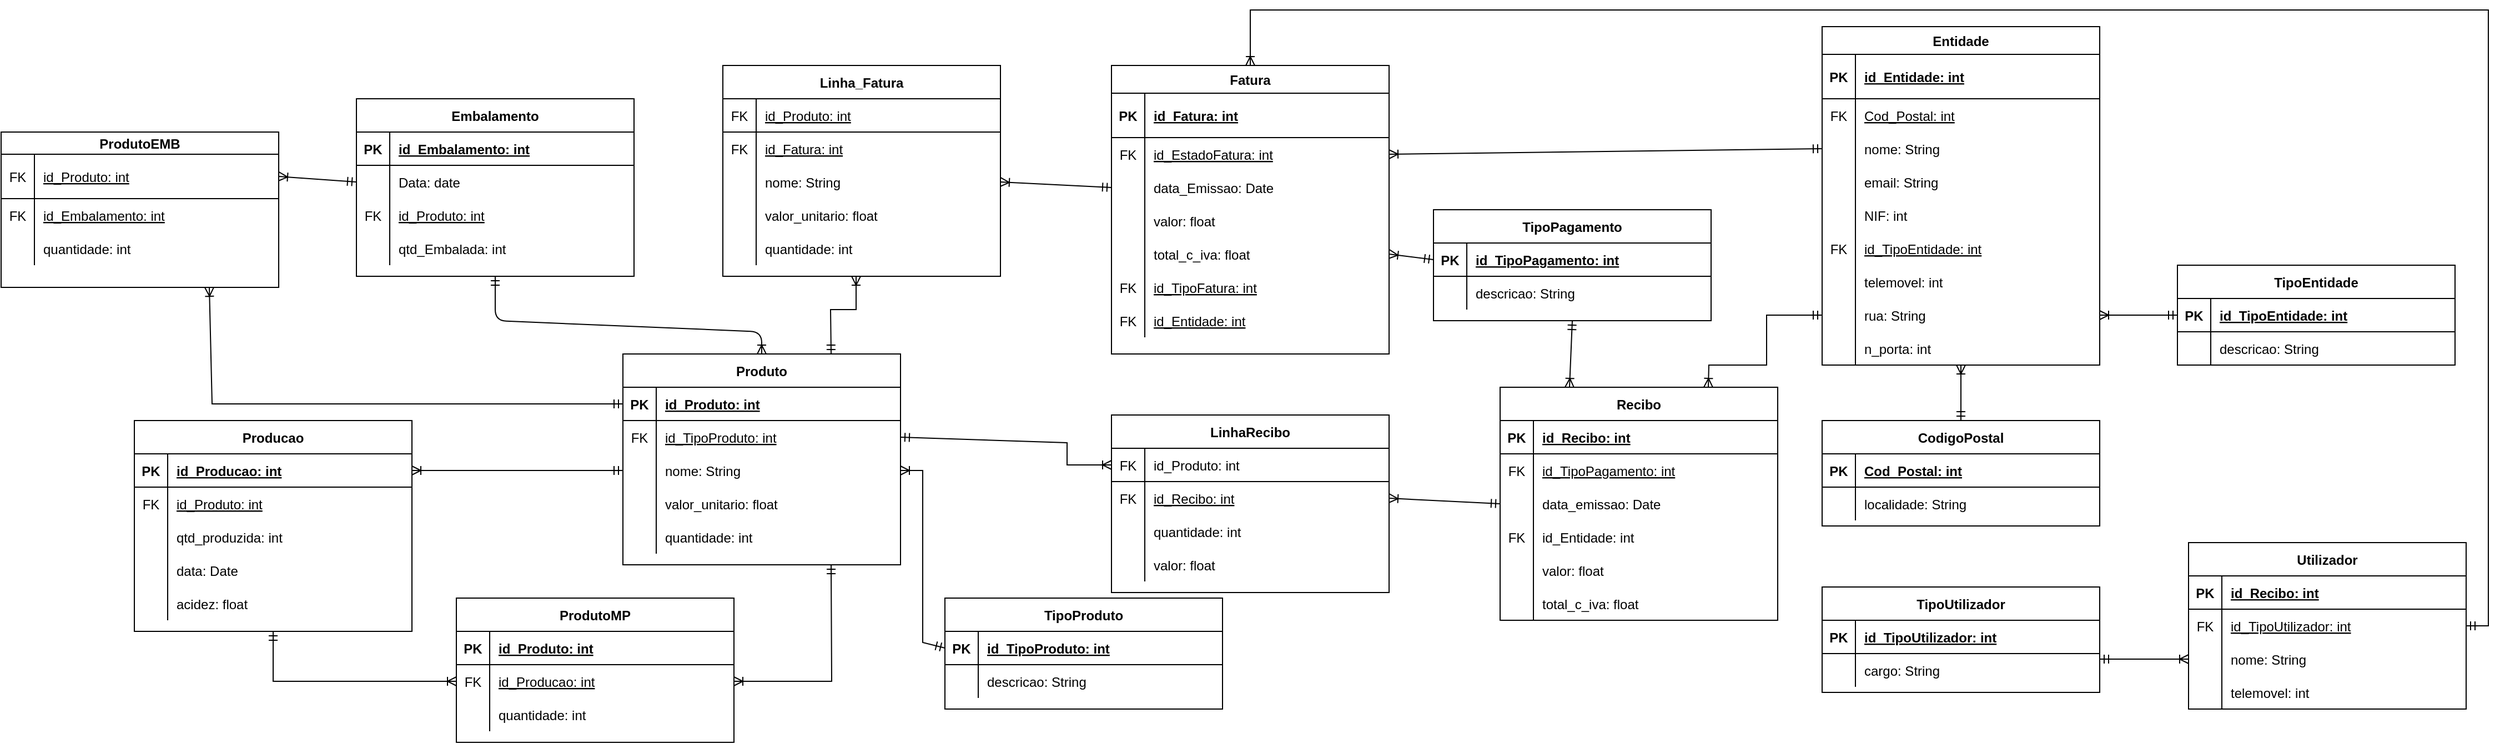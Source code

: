 <mxfile version="20.8.23" type="device"><diagram id="R2lEEEUBdFMjLlhIrx00" name="Page-1"><mxGraphModel dx="1393" dy="835" grid="1" gridSize="10" guides="1" tooltips="1" connect="1" arrows="1" fold="1" page="1" pageScale="1" pageWidth="850" pageHeight="1100" math="0" shadow="0" extFonts="Permanent Marker^https://fonts.googleapis.com/css?family=Permanent+Marker"><root><mxCell id="0"/><mxCell id="1" parent="0"/><mxCell id="C-vyLk0tnHw3VtMMgP7b-12" value="" style="endArrow=ERoneToMany;startArrow=ERmandOne;endFill=0;startFill=0;exitX=0.5;exitY=1;exitDx=0;exitDy=0;entryX=0.5;entryY=0;entryDx=0;entryDy=0;" parent="1" source="C-vyLk0tnHw3VtMMgP7b-2" target="C-vyLk0tnHw3VtMMgP7b-13" edge="1"><mxGeometry width="100" height="100" relative="1" as="geometry"><mxPoint x="400" y="180" as="sourcePoint"/><mxPoint x="460" y="205" as="targetPoint"/><Array as="points"><mxPoint x="575" y="320"/><mxPoint x="815" y="330"/></Array></mxGeometry></mxCell><mxCell id="C-vyLk0tnHw3VtMMgP7b-2" value="Embalamento" style="shape=table;startSize=30;container=1;collapsible=1;childLayout=tableLayout;fixedRows=1;rowLines=0;fontStyle=1;align=center;resizeLast=1;" parent="1" vertex="1"><mxGeometry x="450" y="120" width="250" height="160" as="geometry"/></mxCell><mxCell id="C-vyLk0tnHw3VtMMgP7b-3" value="" style="shape=partialRectangle;collapsible=0;dropTarget=0;pointerEvents=0;fillColor=none;points=[[0,0.5],[1,0.5]];portConstraint=eastwest;top=0;left=0;right=0;bottom=1;" parent="C-vyLk0tnHw3VtMMgP7b-2" vertex="1"><mxGeometry y="30" width="250" height="30" as="geometry"/></mxCell><mxCell id="C-vyLk0tnHw3VtMMgP7b-4" value="PK" style="shape=partialRectangle;overflow=hidden;connectable=0;fillColor=none;top=0;left=0;bottom=0;right=0;fontStyle=1;" parent="C-vyLk0tnHw3VtMMgP7b-3" vertex="1"><mxGeometry width="30" height="30" as="geometry"><mxRectangle width="30" height="30" as="alternateBounds"/></mxGeometry></mxCell><mxCell id="C-vyLk0tnHw3VtMMgP7b-5" value="id_Embalamento: int" style="shape=partialRectangle;overflow=hidden;connectable=0;fillColor=none;top=0;left=0;bottom=0;right=0;align=left;spacingLeft=6;fontStyle=5;" parent="C-vyLk0tnHw3VtMMgP7b-3" vertex="1"><mxGeometry x="30" width="220" height="30" as="geometry"><mxRectangle width="220" height="30" as="alternateBounds"/></mxGeometry></mxCell><mxCell id="C-vyLk0tnHw3VtMMgP7b-6" value="" style="shape=partialRectangle;collapsible=0;dropTarget=0;pointerEvents=0;fillColor=none;points=[[0,0.5],[1,0.5]];portConstraint=eastwest;top=0;left=0;right=0;bottom=0;" parent="C-vyLk0tnHw3VtMMgP7b-2" vertex="1"><mxGeometry y="60" width="250" height="30" as="geometry"/></mxCell><mxCell id="C-vyLk0tnHw3VtMMgP7b-7" value="" style="shape=partialRectangle;overflow=hidden;connectable=0;fillColor=none;top=0;left=0;bottom=0;right=0;" parent="C-vyLk0tnHw3VtMMgP7b-6" vertex="1"><mxGeometry width="30" height="30" as="geometry"><mxRectangle width="30" height="30" as="alternateBounds"/></mxGeometry></mxCell><mxCell id="C-vyLk0tnHw3VtMMgP7b-8" value="Data: date" style="shape=partialRectangle;overflow=hidden;connectable=0;fillColor=none;top=0;left=0;bottom=0;right=0;align=left;spacingLeft=6;" parent="C-vyLk0tnHw3VtMMgP7b-6" vertex="1"><mxGeometry x="30" width="220" height="30" as="geometry"><mxRectangle width="220" height="30" as="alternateBounds"/></mxGeometry></mxCell><mxCell id="C-vyLk0tnHw3VtMMgP7b-9" value="" style="shape=partialRectangle;collapsible=0;dropTarget=0;pointerEvents=0;fillColor=none;points=[[0,0.5],[1,0.5]];portConstraint=eastwest;top=0;left=0;right=0;bottom=0;" parent="C-vyLk0tnHw3VtMMgP7b-2" vertex="1"><mxGeometry y="90" width="250" height="30" as="geometry"/></mxCell><mxCell id="C-vyLk0tnHw3VtMMgP7b-10" value="FK" style="shape=partialRectangle;overflow=hidden;connectable=0;fillColor=none;top=0;left=0;bottom=0;right=0;" parent="C-vyLk0tnHw3VtMMgP7b-9" vertex="1"><mxGeometry width="30" height="30" as="geometry"><mxRectangle width="30" height="30" as="alternateBounds"/></mxGeometry></mxCell><mxCell id="C-vyLk0tnHw3VtMMgP7b-11" value="id_Produto: int" style="shape=partialRectangle;overflow=hidden;connectable=0;fillColor=none;top=0;left=0;bottom=0;right=0;align=left;spacingLeft=6;fontStyle=4" parent="C-vyLk0tnHw3VtMMgP7b-9" vertex="1"><mxGeometry x="30" width="220" height="30" as="geometry"><mxRectangle width="220" height="30" as="alternateBounds"/></mxGeometry></mxCell><mxCell id="DdCLrHwMHT7ZwU-tZhYc-4" style="shape=partialRectangle;collapsible=0;dropTarget=0;pointerEvents=0;fillColor=none;points=[[0,0.5],[1,0.5]];portConstraint=eastwest;top=0;left=0;right=0;bottom=0;" parent="C-vyLk0tnHw3VtMMgP7b-2" vertex="1"><mxGeometry y="120" width="250" height="30" as="geometry"/></mxCell><mxCell id="DdCLrHwMHT7ZwU-tZhYc-5" style="shape=partialRectangle;overflow=hidden;connectable=0;fillColor=none;top=0;left=0;bottom=0;right=0;" parent="DdCLrHwMHT7ZwU-tZhYc-4" vertex="1"><mxGeometry width="30" height="30" as="geometry"><mxRectangle width="30" height="30" as="alternateBounds"/></mxGeometry></mxCell><mxCell id="DdCLrHwMHT7ZwU-tZhYc-6" value="qtd_Embalada: int" style="shape=partialRectangle;overflow=hidden;connectable=0;fillColor=none;top=0;left=0;bottom=0;right=0;align=left;spacingLeft=6;" parent="DdCLrHwMHT7ZwU-tZhYc-4" vertex="1"><mxGeometry x="30" width="220" height="30" as="geometry"><mxRectangle width="220" height="30" as="alternateBounds"/></mxGeometry></mxCell><mxCell id="C-vyLk0tnHw3VtMMgP7b-13" value="Produto" style="shape=table;startSize=30;container=1;collapsible=1;childLayout=tableLayout;fixedRows=1;rowLines=0;fontStyle=1;align=center;resizeLast=1;" parent="1" vertex="1"><mxGeometry x="690" y="350" width="250" height="190" as="geometry"/></mxCell><mxCell id="C-vyLk0tnHw3VtMMgP7b-14" value="" style="shape=partialRectangle;collapsible=0;dropTarget=0;pointerEvents=0;fillColor=none;points=[[0,0.5],[1,0.5]];portConstraint=eastwest;top=0;left=0;right=0;bottom=1;" parent="C-vyLk0tnHw3VtMMgP7b-13" vertex="1"><mxGeometry y="30" width="250" height="30" as="geometry"/></mxCell><mxCell id="C-vyLk0tnHw3VtMMgP7b-15" value="PK" style="shape=partialRectangle;overflow=hidden;connectable=0;fillColor=none;top=0;left=0;bottom=0;right=0;fontStyle=1;" parent="C-vyLk0tnHw3VtMMgP7b-14" vertex="1"><mxGeometry width="30" height="30" as="geometry"><mxRectangle width="30" height="30" as="alternateBounds"/></mxGeometry></mxCell><mxCell id="C-vyLk0tnHw3VtMMgP7b-16" value="id_Produto: int" style="shape=partialRectangle;overflow=hidden;connectable=0;fillColor=none;top=0;left=0;bottom=0;right=0;align=left;spacingLeft=6;fontStyle=5;" parent="C-vyLk0tnHw3VtMMgP7b-14" vertex="1"><mxGeometry x="30" width="220" height="30" as="geometry"><mxRectangle width="220" height="30" as="alternateBounds"/></mxGeometry></mxCell><mxCell id="C-vyLk0tnHw3VtMMgP7b-17" value="" style="shape=partialRectangle;collapsible=0;dropTarget=0;pointerEvents=0;fillColor=none;points=[[0,0.5],[1,0.5]];portConstraint=eastwest;top=0;left=0;right=0;bottom=0;" parent="C-vyLk0tnHw3VtMMgP7b-13" vertex="1"><mxGeometry y="60" width="250" height="30" as="geometry"/></mxCell><mxCell id="C-vyLk0tnHw3VtMMgP7b-18" value="FK" style="shape=partialRectangle;overflow=hidden;connectable=0;fillColor=none;top=0;left=0;bottom=0;right=0;" parent="C-vyLk0tnHw3VtMMgP7b-17" vertex="1"><mxGeometry width="30" height="30" as="geometry"><mxRectangle width="30" height="30" as="alternateBounds"/></mxGeometry></mxCell><mxCell id="C-vyLk0tnHw3VtMMgP7b-19" value="id_TipoProduto: int" style="shape=partialRectangle;overflow=hidden;connectable=0;fillColor=none;top=0;left=0;bottom=0;right=0;align=left;spacingLeft=6;fontStyle=4" parent="C-vyLk0tnHw3VtMMgP7b-17" vertex="1"><mxGeometry x="30" width="220" height="30" as="geometry"><mxRectangle width="220" height="30" as="alternateBounds"/></mxGeometry></mxCell><mxCell id="C-vyLk0tnHw3VtMMgP7b-20" value="" style="shape=partialRectangle;collapsible=0;dropTarget=0;pointerEvents=0;fillColor=none;points=[[0,0.5],[1,0.5]];portConstraint=eastwest;top=0;left=0;right=0;bottom=0;" parent="C-vyLk0tnHw3VtMMgP7b-13" vertex="1"><mxGeometry y="90" width="250" height="30" as="geometry"/></mxCell><mxCell id="C-vyLk0tnHw3VtMMgP7b-21" value="" style="shape=partialRectangle;overflow=hidden;connectable=0;fillColor=none;top=0;left=0;bottom=0;right=0;" parent="C-vyLk0tnHw3VtMMgP7b-20" vertex="1"><mxGeometry width="30" height="30" as="geometry"><mxRectangle width="30" height="30" as="alternateBounds"/></mxGeometry></mxCell><mxCell id="C-vyLk0tnHw3VtMMgP7b-22" value="nome: String" style="shape=partialRectangle;overflow=hidden;connectable=0;fillColor=none;top=0;left=0;bottom=0;right=0;align=left;spacingLeft=6;" parent="C-vyLk0tnHw3VtMMgP7b-20" vertex="1"><mxGeometry x="30" width="220" height="30" as="geometry"><mxRectangle width="220" height="30" as="alternateBounds"/></mxGeometry></mxCell><mxCell id="DdCLrHwMHT7ZwU-tZhYc-7" style="shape=partialRectangle;collapsible=0;dropTarget=0;pointerEvents=0;fillColor=none;points=[[0,0.5],[1,0.5]];portConstraint=eastwest;top=0;left=0;right=0;bottom=0;" parent="C-vyLk0tnHw3VtMMgP7b-13" vertex="1"><mxGeometry y="120" width="250" height="30" as="geometry"/></mxCell><mxCell id="DdCLrHwMHT7ZwU-tZhYc-8" style="shape=partialRectangle;overflow=hidden;connectable=0;fillColor=none;top=0;left=0;bottom=0;right=0;" parent="DdCLrHwMHT7ZwU-tZhYc-7" vertex="1"><mxGeometry width="30" height="30" as="geometry"><mxRectangle width="30" height="30" as="alternateBounds"/></mxGeometry></mxCell><mxCell id="DdCLrHwMHT7ZwU-tZhYc-9" value="valor_unitario: float" style="shape=partialRectangle;overflow=hidden;connectable=0;fillColor=none;top=0;left=0;bottom=0;right=0;align=left;spacingLeft=6;" parent="DdCLrHwMHT7ZwU-tZhYc-7" vertex="1"><mxGeometry x="30" width="220" height="30" as="geometry"><mxRectangle width="220" height="30" as="alternateBounds"/></mxGeometry></mxCell><mxCell id="DdCLrHwMHT7ZwU-tZhYc-10" style="shape=partialRectangle;collapsible=0;dropTarget=0;pointerEvents=0;fillColor=none;points=[[0,0.5],[1,0.5]];portConstraint=eastwest;top=0;left=0;right=0;bottom=0;" parent="C-vyLk0tnHw3VtMMgP7b-13" vertex="1"><mxGeometry y="150" width="250" height="30" as="geometry"/></mxCell><mxCell id="DdCLrHwMHT7ZwU-tZhYc-11" style="shape=partialRectangle;overflow=hidden;connectable=0;fillColor=none;top=0;left=0;bottom=0;right=0;" parent="DdCLrHwMHT7ZwU-tZhYc-10" vertex="1"><mxGeometry width="30" height="30" as="geometry"><mxRectangle width="30" height="30" as="alternateBounds"/></mxGeometry></mxCell><mxCell id="DdCLrHwMHT7ZwU-tZhYc-12" value="quantidade: int" style="shape=partialRectangle;overflow=hidden;connectable=0;fillColor=none;top=0;left=0;bottom=0;right=0;align=left;spacingLeft=6;" parent="DdCLrHwMHT7ZwU-tZhYc-10" vertex="1"><mxGeometry x="30" width="220" height="30" as="geometry"><mxRectangle width="220" height="30" as="alternateBounds"/></mxGeometry></mxCell><mxCell id="C-vyLk0tnHw3VtMMgP7b-23" value="ProdutoEMB" style="shape=table;startSize=20;container=1;collapsible=1;childLayout=tableLayout;fixedRows=1;rowLines=0;fontStyle=1;align=center;resizeLast=1;" parent="1" vertex="1"><mxGeometry x="130" y="150" width="250" height="140" as="geometry"/></mxCell><mxCell id="C-vyLk0tnHw3VtMMgP7b-24" value="" style="shape=partialRectangle;collapsible=0;dropTarget=0;pointerEvents=0;fillColor=none;points=[[0,0.5],[1,0.5]];portConstraint=eastwest;top=0;left=0;right=0;bottom=1;" parent="C-vyLk0tnHw3VtMMgP7b-23" vertex="1"><mxGeometry y="20" width="250" height="40" as="geometry"/></mxCell><mxCell id="C-vyLk0tnHw3VtMMgP7b-25" value="FK" style="shape=partialRectangle;overflow=hidden;connectable=0;fillColor=none;top=0;left=0;bottom=0;right=0;fontStyle=0;" parent="C-vyLk0tnHw3VtMMgP7b-24" vertex="1"><mxGeometry width="30" height="40" as="geometry"><mxRectangle width="30" height="40" as="alternateBounds"/></mxGeometry></mxCell><mxCell id="C-vyLk0tnHw3VtMMgP7b-26" value="id_Produto: int" style="shape=partialRectangle;overflow=hidden;connectable=0;fillColor=none;top=0;left=0;bottom=0;right=0;align=left;spacingLeft=6;fontStyle=4;" parent="C-vyLk0tnHw3VtMMgP7b-24" vertex="1"><mxGeometry x="30" width="220" height="40" as="geometry"><mxRectangle width="220" height="40" as="alternateBounds"/></mxGeometry></mxCell><mxCell id="C-vyLk0tnHw3VtMMgP7b-27" value="" style="shape=partialRectangle;collapsible=0;dropTarget=0;pointerEvents=0;fillColor=none;points=[[0,0.5],[1,0.5]];portConstraint=eastwest;top=0;left=0;right=0;bottom=0;" parent="C-vyLk0tnHw3VtMMgP7b-23" vertex="1"><mxGeometry y="60" width="250" height="30" as="geometry"/></mxCell><mxCell id="C-vyLk0tnHw3VtMMgP7b-28" value="FK" style="shape=partialRectangle;overflow=hidden;connectable=0;fillColor=none;top=0;left=0;bottom=0;right=0;" parent="C-vyLk0tnHw3VtMMgP7b-27" vertex="1"><mxGeometry width="30" height="30" as="geometry"><mxRectangle width="30" height="30" as="alternateBounds"/></mxGeometry></mxCell><mxCell id="C-vyLk0tnHw3VtMMgP7b-29" value="id_Embalamento: int" style="shape=partialRectangle;overflow=hidden;connectable=0;fillColor=none;top=0;left=0;bottom=0;right=0;align=left;spacingLeft=6;fontStyle=4" parent="C-vyLk0tnHw3VtMMgP7b-27" vertex="1"><mxGeometry x="30" width="220" height="30" as="geometry"><mxRectangle width="220" height="30" as="alternateBounds"/></mxGeometry></mxCell><mxCell id="DdCLrHwMHT7ZwU-tZhYc-1" style="shape=partialRectangle;collapsible=0;dropTarget=0;pointerEvents=0;fillColor=none;points=[[0,0.5],[1,0.5]];portConstraint=eastwest;top=0;left=0;right=0;bottom=0;" parent="C-vyLk0tnHw3VtMMgP7b-23" vertex="1"><mxGeometry y="90" width="250" height="30" as="geometry"/></mxCell><mxCell id="DdCLrHwMHT7ZwU-tZhYc-2" style="shape=partialRectangle;overflow=hidden;connectable=0;fillColor=none;top=0;left=0;bottom=0;right=0;" parent="DdCLrHwMHT7ZwU-tZhYc-1" vertex="1"><mxGeometry width="30" height="30" as="geometry"><mxRectangle width="30" height="30" as="alternateBounds"/></mxGeometry></mxCell><mxCell id="DdCLrHwMHT7ZwU-tZhYc-3" value="quantidade: int" style="shape=partialRectangle;overflow=hidden;connectable=0;fillColor=none;top=0;left=0;bottom=0;right=0;align=left;spacingLeft=6;" parent="DdCLrHwMHT7ZwU-tZhYc-1" vertex="1"><mxGeometry x="30" width="220" height="30" as="geometry"><mxRectangle width="220" height="30" as="alternateBounds"/></mxGeometry></mxCell><mxCell id="C-vyLk0tnHw3VtMMgP7b-1" value="" style="endArrow=ERoneToMany;startArrow=ERmandOne;endFill=0;startFill=0;exitX=0;exitY=0.5;exitDx=0;exitDy=0;" parent="1" source="C-vyLk0tnHw3VtMMgP7b-6" edge="1"><mxGeometry width="100" height="100" relative="1" as="geometry"><mxPoint x="340" y="720" as="sourcePoint"/><mxPoint x="380" y="190" as="targetPoint"/></mxGeometry></mxCell><mxCell id="DdCLrHwMHT7ZwU-tZhYc-16" value="" style="endArrow=ERmandOne;html=1;rounded=0;entryX=0;entryY=0.5;entryDx=0;entryDy=0;startArrow=ERoneToMany;startFill=0;endFill=0;exitX=0.75;exitY=1;exitDx=0;exitDy=0;" parent="1" source="C-vyLk0tnHw3VtMMgP7b-23" target="C-vyLk0tnHw3VtMMgP7b-14" edge="1"><mxGeometry width="50" height="50" relative="1" as="geometry"><mxPoint x="130" y="290" as="sourcePoint"/><mxPoint x="270" y="360" as="targetPoint"/><Array as="points"><mxPoint x="320" y="395"/></Array></mxGeometry></mxCell><mxCell id="DdCLrHwMHT7ZwU-tZhYc-17" value="Producao" style="shape=table;startSize=30;container=1;collapsible=1;childLayout=tableLayout;fixedRows=1;rowLines=0;fontStyle=1;align=center;resizeLast=1;" parent="1" vertex="1"><mxGeometry x="250" y="410" width="250" height="190" as="geometry"/></mxCell><mxCell id="DdCLrHwMHT7ZwU-tZhYc-18" value="" style="shape=partialRectangle;collapsible=0;dropTarget=0;pointerEvents=0;fillColor=none;points=[[0,0.5],[1,0.5]];portConstraint=eastwest;top=0;left=0;right=0;bottom=1;" parent="DdCLrHwMHT7ZwU-tZhYc-17" vertex="1"><mxGeometry y="30" width="250" height="30" as="geometry"/></mxCell><mxCell id="DdCLrHwMHT7ZwU-tZhYc-19" value="PK" style="shape=partialRectangle;overflow=hidden;connectable=0;fillColor=none;top=0;left=0;bottom=0;right=0;fontStyle=1;" parent="DdCLrHwMHT7ZwU-tZhYc-18" vertex="1"><mxGeometry width="30" height="30" as="geometry"><mxRectangle width="30" height="30" as="alternateBounds"/></mxGeometry></mxCell><mxCell id="DdCLrHwMHT7ZwU-tZhYc-20" value="id_Producao: int" style="shape=partialRectangle;overflow=hidden;connectable=0;fillColor=none;top=0;left=0;bottom=0;right=0;align=left;spacingLeft=6;fontStyle=5;" parent="DdCLrHwMHT7ZwU-tZhYc-18" vertex="1"><mxGeometry x="30" width="220" height="30" as="geometry"><mxRectangle width="220" height="30" as="alternateBounds"/></mxGeometry></mxCell><mxCell id="DdCLrHwMHT7ZwU-tZhYc-21" value="" style="shape=partialRectangle;collapsible=0;dropTarget=0;pointerEvents=0;fillColor=none;points=[[0,0.5],[1,0.5]];portConstraint=eastwest;top=0;left=0;right=0;bottom=0;" parent="DdCLrHwMHT7ZwU-tZhYc-17" vertex="1"><mxGeometry y="60" width="250" height="30" as="geometry"/></mxCell><mxCell id="DdCLrHwMHT7ZwU-tZhYc-22" value="FK" style="shape=partialRectangle;overflow=hidden;connectable=0;fillColor=none;top=0;left=0;bottom=0;right=0;" parent="DdCLrHwMHT7ZwU-tZhYc-21" vertex="1"><mxGeometry width="30" height="30" as="geometry"><mxRectangle width="30" height="30" as="alternateBounds"/></mxGeometry></mxCell><mxCell id="DdCLrHwMHT7ZwU-tZhYc-23" value="id_Produto: int" style="shape=partialRectangle;overflow=hidden;connectable=0;fillColor=none;top=0;left=0;bottom=0;right=0;align=left;spacingLeft=6;fontStyle=4" parent="DdCLrHwMHT7ZwU-tZhYc-21" vertex="1"><mxGeometry x="30" width="220" height="30" as="geometry"><mxRectangle width="220" height="30" as="alternateBounds"/></mxGeometry></mxCell><mxCell id="DdCLrHwMHT7ZwU-tZhYc-24" style="shape=partialRectangle;collapsible=0;dropTarget=0;pointerEvents=0;fillColor=none;points=[[0,0.5],[1,0.5]];portConstraint=eastwest;top=0;left=0;right=0;bottom=0;" parent="DdCLrHwMHT7ZwU-tZhYc-17" vertex="1"><mxGeometry y="90" width="250" height="30" as="geometry"/></mxCell><mxCell id="DdCLrHwMHT7ZwU-tZhYc-25" style="shape=partialRectangle;overflow=hidden;connectable=0;fillColor=none;top=0;left=0;bottom=0;right=0;" parent="DdCLrHwMHT7ZwU-tZhYc-24" vertex="1"><mxGeometry width="30" height="30" as="geometry"><mxRectangle width="30" height="30" as="alternateBounds"/></mxGeometry></mxCell><mxCell id="DdCLrHwMHT7ZwU-tZhYc-26" value="qtd_produzida: int" style="shape=partialRectangle;overflow=hidden;connectable=0;fillColor=none;top=0;left=0;bottom=0;right=0;align=left;spacingLeft=6;" parent="DdCLrHwMHT7ZwU-tZhYc-24" vertex="1"><mxGeometry x="30" width="220" height="30" as="geometry"><mxRectangle width="220" height="30" as="alternateBounds"/></mxGeometry></mxCell><mxCell id="DdCLrHwMHT7ZwU-tZhYc-27" style="shape=partialRectangle;collapsible=0;dropTarget=0;pointerEvents=0;fillColor=none;points=[[0,0.5],[1,0.5]];portConstraint=eastwest;top=0;left=0;right=0;bottom=0;" parent="DdCLrHwMHT7ZwU-tZhYc-17" vertex="1"><mxGeometry y="120" width="250" height="30" as="geometry"/></mxCell><mxCell id="DdCLrHwMHT7ZwU-tZhYc-28" style="shape=partialRectangle;overflow=hidden;connectable=0;fillColor=none;top=0;left=0;bottom=0;right=0;" parent="DdCLrHwMHT7ZwU-tZhYc-27" vertex="1"><mxGeometry width="30" height="30" as="geometry"><mxRectangle width="30" height="30" as="alternateBounds"/></mxGeometry></mxCell><mxCell id="DdCLrHwMHT7ZwU-tZhYc-29" value="data: Date" style="shape=partialRectangle;overflow=hidden;connectable=0;fillColor=none;top=0;left=0;bottom=0;right=0;align=left;spacingLeft=6;" parent="DdCLrHwMHT7ZwU-tZhYc-27" vertex="1"><mxGeometry x="30" width="220" height="30" as="geometry"><mxRectangle width="220" height="30" as="alternateBounds"/></mxGeometry></mxCell><mxCell id="DdCLrHwMHT7ZwU-tZhYc-30" style="shape=partialRectangle;collapsible=0;dropTarget=0;pointerEvents=0;fillColor=none;points=[[0,0.5],[1,0.5]];portConstraint=eastwest;top=0;left=0;right=0;bottom=0;" parent="DdCLrHwMHT7ZwU-tZhYc-17" vertex="1"><mxGeometry y="150" width="250" height="30" as="geometry"/></mxCell><mxCell id="DdCLrHwMHT7ZwU-tZhYc-31" style="shape=partialRectangle;overflow=hidden;connectable=0;fillColor=none;top=0;left=0;bottom=0;right=0;" parent="DdCLrHwMHT7ZwU-tZhYc-30" vertex="1"><mxGeometry width="30" height="30" as="geometry"><mxRectangle width="30" height="30" as="alternateBounds"/></mxGeometry></mxCell><mxCell id="DdCLrHwMHT7ZwU-tZhYc-32" value="acidez: float" style="shape=partialRectangle;overflow=hidden;connectable=0;fillColor=none;top=0;left=0;bottom=0;right=0;align=left;spacingLeft=6;" parent="DdCLrHwMHT7ZwU-tZhYc-30" vertex="1"><mxGeometry x="30" width="220" height="30" as="geometry"><mxRectangle width="220" height="30" as="alternateBounds"/></mxGeometry></mxCell><mxCell id="DdCLrHwMHT7ZwU-tZhYc-33" value="ProdutoMP" style="shape=table;startSize=30;container=1;collapsible=1;childLayout=tableLayout;fixedRows=1;rowLines=0;fontStyle=1;align=center;resizeLast=1;" parent="1" vertex="1"><mxGeometry x="540" y="570" width="250" height="130" as="geometry"/></mxCell><mxCell id="DdCLrHwMHT7ZwU-tZhYc-34" value="" style="shape=partialRectangle;collapsible=0;dropTarget=0;pointerEvents=0;fillColor=none;points=[[0,0.5],[1,0.5]];portConstraint=eastwest;top=0;left=0;right=0;bottom=1;" parent="DdCLrHwMHT7ZwU-tZhYc-33" vertex="1"><mxGeometry y="30" width="250" height="30" as="geometry"/></mxCell><mxCell id="DdCLrHwMHT7ZwU-tZhYc-35" value="PK" style="shape=partialRectangle;overflow=hidden;connectable=0;fillColor=none;top=0;left=0;bottom=0;right=0;fontStyle=1;" parent="DdCLrHwMHT7ZwU-tZhYc-34" vertex="1"><mxGeometry width="30" height="30" as="geometry"><mxRectangle width="30" height="30" as="alternateBounds"/></mxGeometry></mxCell><mxCell id="DdCLrHwMHT7ZwU-tZhYc-36" value="id_Produto: int" style="shape=partialRectangle;overflow=hidden;connectable=0;fillColor=none;top=0;left=0;bottom=0;right=0;align=left;spacingLeft=6;fontStyle=5;" parent="DdCLrHwMHT7ZwU-tZhYc-34" vertex="1"><mxGeometry x="30" width="220" height="30" as="geometry"><mxRectangle width="220" height="30" as="alternateBounds"/></mxGeometry></mxCell><mxCell id="DdCLrHwMHT7ZwU-tZhYc-37" value="" style="shape=partialRectangle;collapsible=0;dropTarget=0;pointerEvents=0;fillColor=none;points=[[0,0.5],[1,0.5]];portConstraint=eastwest;top=0;left=0;right=0;bottom=0;" parent="DdCLrHwMHT7ZwU-tZhYc-33" vertex="1"><mxGeometry y="60" width="250" height="30" as="geometry"/></mxCell><mxCell id="DdCLrHwMHT7ZwU-tZhYc-38" value="FK" style="shape=partialRectangle;overflow=hidden;connectable=0;fillColor=none;top=0;left=0;bottom=0;right=0;" parent="DdCLrHwMHT7ZwU-tZhYc-37" vertex="1"><mxGeometry width="30" height="30" as="geometry"><mxRectangle width="30" height="30" as="alternateBounds"/></mxGeometry></mxCell><mxCell id="DdCLrHwMHT7ZwU-tZhYc-39" value="id_Producao: int" style="shape=partialRectangle;overflow=hidden;connectable=0;fillColor=none;top=0;left=0;bottom=0;right=0;align=left;spacingLeft=6;fontStyle=4" parent="DdCLrHwMHT7ZwU-tZhYc-37" vertex="1"><mxGeometry x="30" width="220" height="30" as="geometry"><mxRectangle width="220" height="30" as="alternateBounds"/></mxGeometry></mxCell><mxCell id="DdCLrHwMHT7ZwU-tZhYc-40" style="shape=partialRectangle;collapsible=0;dropTarget=0;pointerEvents=0;fillColor=none;points=[[0,0.5],[1,0.5]];portConstraint=eastwest;top=0;left=0;right=0;bottom=0;" parent="DdCLrHwMHT7ZwU-tZhYc-33" vertex="1"><mxGeometry y="90" width="250" height="30" as="geometry"/></mxCell><mxCell id="DdCLrHwMHT7ZwU-tZhYc-41" style="shape=partialRectangle;overflow=hidden;connectable=0;fillColor=none;top=0;left=0;bottom=0;right=0;" parent="DdCLrHwMHT7ZwU-tZhYc-40" vertex="1"><mxGeometry width="30" height="30" as="geometry"><mxRectangle width="30" height="30" as="alternateBounds"/></mxGeometry></mxCell><mxCell id="DdCLrHwMHT7ZwU-tZhYc-42" value="quantidade: int" style="shape=partialRectangle;overflow=hidden;connectable=0;fillColor=none;top=0;left=0;bottom=0;right=0;align=left;spacingLeft=6;" parent="DdCLrHwMHT7ZwU-tZhYc-40" vertex="1"><mxGeometry x="30" width="220" height="30" as="geometry"><mxRectangle width="220" height="30" as="alternateBounds"/></mxGeometry></mxCell><mxCell id="DdCLrHwMHT7ZwU-tZhYc-43" value="" style="endArrow=ERmandOne;html=1;rounded=0;entryX=0;entryY=0.5;entryDx=0;entryDy=0;exitX=1;exitY=0.5;exitDx=0;exitDy=0;startArrow=ERoneToMany;startFill=0;endFill=0;" parent="1" source="DdCLrHwMHT7ZwU-tZhYc-18" target="C-vyLk0tnHw3VtMMgP7b-20" edge="1"><mxGeometry width="50" height="50" relative="1" as="geometry"><mxPoint x="30" y="400" as="sourcePoint"/><mxPoint x="80" y="350" as="targetPoint"/></mxGeometry></mxCell><mxCell id="DdCLrHwMHT7ZwU-tZhYc-44" value="" style="endArrow=ERoneToMany;html=1;rounded=0;entryX=0;entryY=0.5;entryDx=0;entryDy=0;exitX=0.5;exitY=1;exitDx=0;exitDy=0;endFill=0;startArrow=ERmandOne;startFill=0;" parent="1" source="DdCLrHwMHT7ZwU-tZhYc-17" target="DdCLrHwMHT7ZwU-tZhYc-37" edge="1"><mxGeometry width="50" height="50" relative="1" as="geometry"><mxPoint x="140" y="700" as="sourcePoint"/><mxPoint x="300" y="680" as="targetPoint"/><Array as="points"><mxPoint x="375" y="645"/></Array></mxGeometry></mxCell><mxCell id="DdCLrHwMHT7ZwU-tZhYc-45" value="" style="endArrow=ERmandOne;html=1;rounded=0;entryX=0.75;entryY=1;entryDx=0;entryDy=0;exitX=1;exitY=0.5;exitDx=0;exitDy=0;startArrow=ERoneToMany;startFill=0;endFill=0;" parent="1" source="DdCLrHwMHT7ZwU-tZhYc-37" target="C-vyLk0tnHw3VtMMgP7b-13" edge="1"><mxGeometry width="50" height="50" relative="1" as="geometry"><mxPoint x="300" y="515" as="sourcePoint"/><mxPoint x="460" y="495" as="targetPoint"/><Array as="points"><mxPoint x="878" y="645"/></Array></mxGeometry></mxCell><mxCell id="DdCLrHwMHT7ZwU-tZhYc-46" value="Linha_Fatura" style="shape=table;startSize=30;container=1;collapsible=1;childLayout=tableLayout;fixedRows=1;rowLines=0;fontStyle=1;align=center;resizeLast=1;" parent="1" vertex="1"><mxGeometry x="780" y="90" width="250" height="190" as="geometry"/></mxCell><mxCell id="DdCLrHwMHT7ZwU-tZhYc-47" value="" style="shape=partialRectangle;collapsible=0;dropTarget=0;pointerEvents=0;fillColor=none;points=[[0,0.5],[1,0.5]];portConstraint=eastwest;top=0;left=0;right=0;bottom=1;" parent="DdCLrHwMHT7ZwU-tZhYc-46" vertex="1"><mxGeometry y="30" width="250" height="30" as="geometry"/></mxCell><mxCell id="DdCLrHwMHT7ZwU-tZhYc-48" value="FK" style="shape=partialRectangle;overflow=hidden;connectable=0;fillColor=none;top=0;left=0;bottom=0;right=0;fontStyle=0;" parent="DdCLrHwMHT7ZwU-tZhYc-47" vertex="1"><mxGeometry width="30" height="30" as="geometry"><mxRectangle width="30" height="30" as="alternateBounds"/></mxGeometry></mxCell><mxCell id="DdCLrHwMHT7ZwU-tZhYc-49" value="id_Produto: int" style="shape=partialRectangle;overflow=hidden;connectable=0;fillColor=none;top=0;left=0;bottom=0;right=0;align=left;spacingLeft=6;fontStyle=4;" parent="DdCLrHwMHT7ZwU-tZhYc-47" vertex="1"><mxGeometry x="30" width="220" height="30" as="geometry"><mxRectangle width="220" height="30" as="alternateBounds"/></mxGeometry></mxCell><mxCell id="DdCLrHwMHT7ZwU-tZhYc-50" value="" style="shape=partialRectangle;collapsible=0;dropTarget=0;pointerEvents=0;fillColor=none;points=[[0,0.5],[1,0.5]];portConstraint=eastwest;top=0;left=0;right=0;bottom=0;" parent="DdCLrHwMHT7ZwU-tZhYc-46" vertex="1"><mxGeometry y="60" width="250" height="30" as="geometry"/></mxCell><mxCell id="DdCLrHwMHT7ZwU-tZhYc-51" value="FK" style="shape=partialRectangle;overflow=hidden;connectable=0;fillColor=none;top=0;left=0;bottom=0;right=0;" parent="DdCLrHwMHT7ZwU-tZhYc-50" vertex="1"><mxGeometry width="30" height="30" as="geometry"><mxRectangle width="30" height="30" as="alternateBounds"/></mxGeometry></mxCell><mxCell id="DdCLrHwMHT7ZwU-tZhYc-52" value="id_Fatura: int" style="shape=partialRectangle;overflow=hidden;connectable=0;fillColor=none;top=0;left=0;bottom=0;right=0;align=left;spacingLeft=6;fontStyle=4" parent="DdCLrHwMHT7ZwU-tZhYc-50" vertex="1"><mxGeometry x="30" width="220" height="30" as="geometry"><mxRectangle width="220" height="30" as="alternateBounds"/></mxGeometry></mxCell><mxCell id="DdCLrHwMHT7ZwU-tZhYc-53" value="" style="shape=partialRectangle;collapsible=0;dropTarget=0;pointerEvents=0;fillColor=none;points=[[0,0.5],[1,0.5]];portConstraint=eastwest;top=0;left=0;right=0;bottom=0;" parent="DdCLrHwMHT7ZwU-tZhYc-46" vertex="1"><mxGeometry y="90" width="250" height="30" as="geometry"/></mxCell><mxCell id="DdCLrHwMHT7ZwU-tZhYc-54" value="" style="shape=partialRectangle;overflow=hidden;connectable=0;fillColor=none;top=0;left=0;bottom=0;right=0;" parent="DdCLrHwMHT7ZwU-tZhYc-53" vertex="1"><mxGeometry width="30" height="30" as="geometry"><mxRectangle width="30" height="30" as="alternateBounds"/></mxGeometry></mxCell><mxCell id="DdCLrHwMHT7ZwU-tZhYc-55" value="nome: String" style="shape=partialRectangle;overflow=hidden;connectable=0;fillColor=none;top=0;left=0;bottom=0;right=0;align=left;spacingLeft=6;" parent="DdCLrHwMHT7ZwU-tZhYc-53" vertex="1"><mxGeometry x="30" width="220" height="30" as="geometry"><mxRectangle width="220" height="30" as="alternateBounds"/></mxGeometry></mxCell><mxCell id="DdCLrHwMHT7ZwU-tZhYc-56" style="shape=partialRectangle;collapsible=0;dropTarget=0;pointerEvents=0;fillColor=none;points=[[0,0.5],[1,0.5]];portConstraint=eastwest;top=0;left=0;right=0;bottom=0;" parent="DdCLrHwMHT7ZwU-tZhYc-46" vertex="1"><mxGeometry y="120" width="250" height="30" as="geometry"/></mxCell><mxCell id="DdCLrHwMHT7ZwU-tZhYc-57" style="shape=partialRectangle;overflow=hidden;connectable=0;fillColor=none;top=0;left=0;bottom=0;right=0;" parent="DdCLrHwMHT7ZwU-tZhYc-56" vertex="1"><mxGeometry width="30" height="30" as="geometry"><mxRectangle width="30" height="30" as="alternateBounds"/></mxGeometry></mxCell><mxCell id="DdCLrHwMHT7ZwU-tZhYc-58" value="valor_unitario: float" style="shape=partialRectangle;overflow=hidden;connectable=0;fillColor=none;top=0;left=0;bottom=0;right=0;align=left;spacingLeft=6;" parent="DdCLrHwMHT7ZwU-tZhYc-56" vertex="1"><mxGeometry x="30" width="220" height="30" as="geometry"><mxRectangle width="220" height="30" as="alternateBounds"/></mxGeometry></mxCell><mxCell id="DdCLrHwMHT7ZwU-tZhYc-59" style="shape=partialRectangle;collapsible=0;dropTarget=0;pointerEvents=0;fillColor=none;points=[[0,0.5],[1,0.5]];portConstraint=eastwest;top=0;left=0;right=0;bottom=0;" parent="DdCLrHwMHT7ZwU-tZhYc-46" vertex="1"><mxGeometry y="150" width="250" height="30" as="geometry"/></mxCell><mxCell id="DdCLrHwMHT7ZwU-tZhYc-60" style="shape=partialRectangle;overflow=hidden;connectable=0;fillColor=none;top=0;left=0;bottom=0;right=0;" parent="DdCLrHwMHT7ZwU-tZhYc-59" vertex="1"><mxGeometry width="30" height="30" as="geometry"><mxRectangle width="30" height="30" as="alternateBounds"/></mxGeometry></mxCell><mxCell id="DdCLrHwMHT7ZwU-tZhYc-61" value="quantidade: int" style="shape=partialRectangle;overflow=hidden;connectable=0;fillColor=none;top=0;left=0;bottom=0;right=0;align=left;spacingLeft=6;" parent="DdCLrHwMHT7ZwU-tZhYc-59" vertex="1"><mxGeometry x="30" width="220" height="30" as="geometry"><mxRectangle width="220" height="30" as="alternateBounds"/></mxGeometry></mxCell><mxCell id="DdCLrHwMHT7ZwU-tZhYc-62" value="" style="endArrow=ERoneToMany;html=1;rounded=0;exitX=0.75;exitY=0;exitDx=0;exitDy=0;startArrow=ERmandOne;startFill=0;endFill=0;" parent="1" source="C-vyLk0tnHw3VtMMgP7b-13" edge="1"><mxGeometry width="50" height="50" relative="1" as="geometry"><mxPoint x="1010" y="490" as="sourcePoint"/><mxPoint x="900" y="280" as="targetPoint"/><Array as="points"><mxPoint x="877" y="310"/><mxPoint x="900" y="310"/></Array></mxGeometry></mxCell><mxCell id="DdCLrHwMHT7ZwU-tZhYc-63" value="Fatura" style="shape=table;startSize=25;container=1;collapsible=1;childLayout=tableLayout;fixedRows=1;rowLines=0;fontStyle=1;align=center;resizeLast=1;" parent="1" vertex="1"><mxGeometry x="1130" y="90" width="250" height="260" as="geometry"/></mxCell><mxCell id="DdCLrHwMHT7ZwU-tZhYc-64" value="" style="shape=partialRectangle;collapsible=0;dropTarget=0;pointerEvents=0;fillColor=none;points=[[0,0.5],[1,0.5]];portConstraint=eastwest;top=0;left=0;right=0;bottom=1;" parent="DdCLrHwMHT7ZwU-tZhYc-63" vertex="1"><mxGeometry y="25" width="250" height="40" as="geometry"/></mxCell><mxCell id="DdCLrHwMHT7ZwU-tZhYc-65" value="PK" style="shape=partialRectangle;overflow=hidden;connectable=0;fillColor=none;top=0;left=0;bottom=0;right=0;fontStyle=1;" parent="DdCLrHwMHT7ZwU-tZhYc-64" vertex="1"><mxGeometry width="30" height="40" as="geometry"><mxRectangle width="30" height="40" as="alternateBounds"/></mxGeometry></mxCell><mxCell id="DdCLrHwMHT7ZwU-tZhYc-66" value="id_Fatura: int" style="shape=partialRectangle;overflow=hidden;connectable=0;fillColor=none;top=0;left=0;bottom=0;right=0;align=left;spacingLeft=6;fontStyle=5;" parent="DdCLrHwMHT7ZwU-tZhYc-64" vertex="1"><mxGeometry x="30" width="220" height="40" as="geometry"><mxRectangle width="220" height="40" as="alternateBounds"/></mxGeometry></mxCell><mxCell id="DdCLrHwMHT7ZwU-tZhYc-67" value="" style="shape=partialRectangle;collapsible=0;dropTarget=0;pointerEvents=0;fillColor=none;points=[[0,0.5],[1,0.5]];portConstraint=eastwest;top=0;left=0;right=0;bottom=0;" parent="DdCLrHwMHT7ZwU-tZhYc-63" vertex="1"><mxGeometry y="65" width="250" height="30" as="geometry"/></mxCell><mxCell id="DdCLrHwMHT7ZwU-tZhYc-68" value="FK" style="shape=partialRectangle;overflow=hidden;connectable=0;fillColor=none;top=0;left=0;bottom=0;right=0;" parent="DdCLrHwMHT7ZwU-tZhYc-67" vertex="1"><mxGeometry width="30" height="30" as="geometry"><mxRectangle width="30" height="30" as="alternateBounds"/></mxGeometry></mxCell><mxCell id="DdCLrHwMHT7ZwU-tZhYc-69" value="id_EstadoFatura: int" style="shape=partialRectangle;overflow=hidden;connectable=0;fillColor=none;top=0;left=0;bottom=0;right=0;align=left;spacingLeft=6;fontStyle=4" parent="DdCLrHwMHT7ZwU-tZhYc-67" vertex="1"><mxGeometry x="30" width="220" height="30" as="geometry"><mxRectangle width="220" height="30" as="alternateBounds"/></mxGeometry></mxCell><mxCell id="DdCLrHwMHT7ZwU-tZhYc-70" value="" style="shape=partialRectangle;collapsible=0;dropTarget=0;pointerEvents=0;fillColor=none;points=[[0,0.5],[1,0.5]];portConstraint=eastwest;top=0;left=0;right=0;bottom=0;" parent="DdCLrHwMHT7ZwU-tZhYc-63" vertex="1"><mxGeometry y="95" width="250" height="30" as="geometry"/></mxCell><mxCell id="DdCLrHwMHT7ZwU-tZhYc-71" value="" style="shape=partialRectangle;overflow=hidden;connectable=0;fillColor=none;top=0;left=0;bottom=0;right=0;" parent="DdCLrHwMHT7ZwU-tZhYc-70" vertex="1"><mxGeometry width="30" height="30" as="geometry"><mxRectangle width="30" height="30" as="alternateBounds"/></mxGeometry></mxCell><mxCell id="DdCLrHwMHT7ZwU-tZhYc-72" value="data_Emissao: Date" style="shape=partialRectangle;overflow=hidden;connectable=0;fillColor=none;top=0;left=0;bottom=0;right=0;align=left;spacingLeft=6;" parent="DdCLrHwMHT7ZwU-tZhYc-70" vertex="1"><mxGeometry x="30" width="220" height="30" as="geometry"><mxRectangle width="220" height="30" as="alternateBounds"/></mxGeometry></mxCell><mxCell id="DdCLrHwMHT7ZwU-tZhYc-73" style="shape=partialRectangle;collapsible=0;dropTarget=0;pointerEvents=0;fillColor=none;points=[[0,0.5],[1,0.5]];portConstraint=eastwest;top=0;left=0;right=0;bottom=0;" parent="DdCLrHwMHT7ZwU-tZhYc-63" vertex="1"><mxGeometry y="125" width="250" height="30" as="geometry"/></mxCell><mxCell id="DdCLrHwMHT7ZwU-tZhYc-74" style="shape=partialRectangle;overflow=hidden;connectable=0;fillColor=none;top=0;left=0;bottom=0;right=0;" parent="DdCLrHwMHT7ZwU-tZhYc-73" vertex="1"><mxGeometry width="30" height="30" as="geometry"><mxRectangle width="30" height="30" as="alternateBounds"/></mxGeometry></mxCell><mxCell id="DdCLrHwMHT7ZwU-tZhYc-75" value="valor: float" style="shape=partialRectangle;overflow=hidden;connectable=0;fillColor=none;top=0;left=0;bottom=0;right=0;align=left;spacingLeft=6;" parent="DdCLrHwMHT7ZwU-tZhYc-73" vertex="1"><mxGeometry x="30" width="220" height="30" as="geometry"><mxRectangle width="220" height="30" as="alternateBounds"/></mxGeometry></mxCell><mxCell id="DdCLrHwMHT7ZwU-tZhYc-76" style="shape=partialRectangle;collapsible=0;dropTarget=0;pointerEvents=0;fillColor=none;points=[[0,0.5],[1,0.5]];portConstraint=eastwest;top=0;left=0;right=0;bottom=0;" parent="DdCLrHwMHT7ZwU-tZhYc-63" vertex="1"><mxGeometry y="155" width="250" height="30" as="geometry"/></mxCell><mxCell id="DdCLrHwMHT7ZwU-tZhYc-77" style="shape=partialRectangle;overflow=hidden;connectable=0;fillColor=none;top=0;left=0;bottom=0;right=0;" parent="DdCLrHwMHT7ZwU-tZhYc-76" vertex="1"><mxGeometry width="30" height="30" as="geometry"><mxRectangle width="30" height="30" as="alternateBounds"/></mxGeometry></mxCell><mxCell id="DdCLrHwMHT7ZwU-tZhYc-78" value="total_c_iva: float" style="shape=partialRectangle;overflow=hidden;connectable=0;fillColor=none;top=0;left=0;bottom=0;right=0;align=left;spacingLeft=6;" parent="DdCLrHwMHT7ZwU-tZhYc-76" vertex="1"><mxGeometry x="30" width="220" height="30" as="geometry"><mxRectangle width="220" height="30" as="alternateBounds"/></mxGeometry></mxCell><mxCell id="DdCLrHwMHT7ZwU-tZhYc-82" style="shape=partialRectangle;collapsible=0;dropTarget=0;pointerEvents=0;fillColor=none;points=[[0,0.5],[1,0.5]];portConstraint=eastwest;top=0;left=0;right=0;bottom=0;" parent="DdCLrHwMHT7ZwU-tZhYc-63" vertex="1"><mxGeometry y="185" width="250" height="30" as="geometry"/></mxCell><mxCell id="DdCLrHwMHT7ZwU-tZhYc-83" value="FK" style="shape=partialRectangle;overflow=hidden;connectable=0;fillColor=none;top=0;left=0;bottom=0;right=0;" parent="DdCLrHwMHT7ZwU-tZhYc-82" vertex="1"><mxGeometry width="30" height="30" as="geometry"><mxRectangle width="30" height="30" as="alternateBounds"/></mxGeometry></mxCell><mxCell id="DdCLrHwMHT7ZwU-tZhYc-84" value="id_TipoFatura: int" style="shape=partialRectangle;overflow=hidden;connectable=0;fillColor=none;top=0;left=0;bottom=0;right=0;align=left;spacingLeft=6;fontStyle=4" parent="DdCLrHwMHT7ZwU-tZhYc-82" vertex="1"><mxGeometry x="30" width="220" height="30" as="geometry"><mxRectangle width="220" height="30" as="alternateBounds"/></mxGeometry></mxCell><mxCell id="DdCLrHwMHT7ZwU-tZhYc-79" style="shape=partialRectangle;collapsible=0;dropTarget=0;pointerEvents=0;fillColor=none;points=[[0,0.5],[1,0.5]];portConstraint=eastwest;top=0;left=0;right=0;bottom=0;" parent="DdCLrHwMHT7ZwU-tZhYc-63" vertex="1"><mxGeometry y="215" width="250" height="30" as="geometry"/></mxCell><mxCell id="DdCLrHwMHT7ZwU-tZhYc-80" value="FK" style="shape=partialRectangle;overflow=hidden;connectable=0;fillColor=none;top=0;left=0;bottom=0;right=0;" parent="DdCLrHwMHT7ZwU-tZhYc-79" vertex="1"><mxGeometry width="30" height="30" as="geometry"><mxRectangle width="30" height="30" as="alternateBounds"/></mxGeometry></mxCell><mxCell id="DdCLrHwMHT7ZwU-tZhYc-81" value="id_Entidade: int" style="shape=partialRectangle;overflow=hidden;connectable=0;fillColor=none;top=0;left=0;bottom=0;right=0;align=left;spacingLeft=6;fontStyle=4" parent="DdCLrHwMHT7ZwU-tZhYc-79" vertex="1"><mxGeometry x="30" width="220" height="30" as="geometry"><mxRectangle width="220" height="30" as="alternateBounds"/></mxGeometry></mxCell><mxCell id="DdCLrHwMHT7ZwU-tZhYc-85" value="Recibo" style="shape=table;startSize=30;container=1;collapsible=1;childLayout=tableLayout;fixedRows=1;rowLines=0;fontStyle=1;align=center;resizeLast=1;" parent="1" vertex="1"><mxGeometry x="1480" y="380" width="250" height="210" as="geometry"/></mxCell><mxCell id="DdCLrHwMHT7ZwU-tZhYc-86" value="" style="shape=partialRectangle;collapsible=0;dropTarget=0;pointerEvents=0;fillColor=none;points=[[0,0.5],[1,0.5]];portConstraint=eastwest;top=0;left=0;right=0;bottom=1;" parent="DdCLrHwMHT7ZwU-tZhYc-85" vertex="1"><mxGeometry y="30" width="250" height="30" as="geometry"/></mxCell><mxCell id="DdCLrHwMHT7ZwU-tZhYc-87" value="PK" style="shape=partialRectangle;overflow=hidden;connectable=0;fillColor=none;top=0;left=0;bottom=0;right=0;fontStyle=1;" parent="DdCLrHwMHT7ZwU-tZhYc-86" vertex="1"><mxGeometry width="30" height="30" as="geometry"><mxRectangle width="30" height="30" as="alternateBounds"/></mxGeometry></mxCell><mxCell id="DdCLrHwMHT7ZwU-tZhYc-88" value="id_Recibo: int" style="shape=partialRectangle;overflow=hidden;connectable=0;fillColor=none;top=0;left=0;bottom=0;right=0;align=left;spacingLeft=6;fontStyle=5;" parent="DdCLrHwMHT7ZwU-tZhYc-86" vertex="1"><mxGeometry x="30" width="220" height="30" as="geometry"><mxRectangle width="220" height="30" as="alternateBounds"/></mxGeometry></mxCell><mxCell id="DdCLrHwMHT7ZwU-tZhYc-89" value="" style="shape=partialRectangle;collapsible=0;dropTarget=0;pointerEvents=0;fillColor=none;points=[[0,0.5],[1,0.5]];portConstraint=eastwest;top=0;left=0;right=0;bottom=0;" parent="DdCLrHwMHT7ZwU-tZhYc-85" vertex="1"><mxGeometry y="60" width="250" height="30" as="geometry"/></mxCell><mxCell id="DdCLrHwMHT7ZwU-tZhYc-90" value="FK" style="shape=partialRectangle;overflow=hidden;connectable=0;fillColor=none;top=0;left=0;bottom=0;right=0;" parent="DdCLrHwMHT7ZwU-tZhYc-89" vertex="1"><mxGeometry width="30" height="30" as="geometry"><mxRectangle width="30" height="30" as="alternateBounds"/></mxGeometry></mxCell><mxCell id="DdCLrHwMHT7ZwU-tZhYc-91" value="id_TipoPagamento: int" style="shape=partialRectangle;overflow=hidden;connectable=0;fillColor=none;top=0;left=0;bottom=0;right=0;align=left;spacingLeft=6;fontStyle=4" parent="DdCLrHwMHT7ZwU-tZhYc-89" vertex="1"><mxGeometry x="30" width="220" height="30" as="geometry"><mxRectangle width="220" height="30" as="alternateBounds"/></mxGeometry></mxCell><mxCell id="DdCLrHwMHT7ZwU-tZhYc-92" style="shape=partialRectangle;collapsible=0;dropTarget=0;pointerEvents=0;fillColor=none;points=[[0,0.5],[1,0.5]];portConstraint=eastwest;top=0;left=0;right=0;bottom=0;" parent="DdCLrHwMHT7ZwU-tZhYc-85" vertex="1"><mxGeometry y="90" width="250" height="30" as="geometry"/></mxCell><mxCell id="DdCLrHwMHT7ZwU-tZhYc-93" style="shape=partialRectangle;overflow=hidden;connectable=0;fillColor=none;top=0;left=0;bottom=0;right=0;" parent="DdCLrHwMHT7ZwU-tZhYc-92" vertex="1"><mxGeometry width="30" height="30" as="geometry"><mxRectangle width="30" height="30" as="alternateBounds"/></mxGeometry></mxCell><mxCell id="DdCLrHwMHT7ZwU-tZhYc-94" value="data_emissao: Date" style="shape=partialRectangle;overflow=hidden;connectable=0;fillColor=none;top=0;left=0;bottom=0;right=0;align=left;spacingLeft=6;" parent="DdCLrHwMHT7ZwU-tZhYc-92" vertex="1"><mxGeometry x="30" width="220" height="30" as="geometry"><mxRectangle width="220" height="30" as="alternateBounds"/></mxGeometry></mxCell><mxCell id="DdCLrHwMHT7ZwU-tZhYc-117" style="shape=partialRectangle;collapsible=0;dropTarget=0;pointerEvents=0;fillColor=none;points=[[0,0.5],[1,0.5]];portConstraint=eastwest;top=0;left=0;right=0;bottom=0;" parent="DdCLrHwMHT7ZwU-tZhYc-85" vertex="1"><mxGeometry y="120" width="250" height="30" as="geometry"/></mxCell><mxCell id="DdCLrHwMHT7ZwU-tZhYc-118" value="FK" style="shape=partialRectangle;overflow=hidden;connectable=0;fillColor=none;top=0;left=0;bottom=0;right=0;" parent="DdCLrHwMHT7ZwU-tZhYc-117" vertex="1"><mxGeometry width="30" height="30" as="geometry"><mxRectangle width="30" height="30" as="alternateBounds"/></mxGeometry></mxCell><mxCell id="DdCLrHwMHT7ZwU-tZhYc-119" value="id_Entidade: int" style="shape=partialRectangle;overflow=hidden;connectable=0;fillColor=none;top=0;left=0;bottom=0;right=0;align=left;spacingLeft=6;" parent="DdCLrHwMHT7ZwU-tZhYc-117" vertex="1"><mxGeometry x="30" width="220" height="30" as="geometry"><mxRectangle width="220" height="30" as="alternateBounds"/></mxGeometry></mxCell><mxCell id="DdCLrHwMHT7ZwU-tZhYc-120" style="shape=partialRectangle;collapsible=0;dropTarget=0;pointerEvents=0;fillColor=none;points=[[0,0.5],[1,0.5]];portConstraint=eastwest;top=0;left=0;right=0;bottom=0;" parent="DdCLrHwMHT7ZwU-tZhYc-85" vertex="1"><mxGeometry y="150" width="250" height="30" as="geometry"/></mxCell><mxCell id="DdCLrHwMHT7ZwU-tZhYc-121" style="shape=partialRectangle;overflow=hidden;connectable=0;fillColor=none;top=0;left=0;bottom=0;right=0;" parent="DdCLrHwMHT7ZwU-tZhYc-120" vertex="1"><mxGeometry width="30" height="30" as="geometry"><mxRectangle width="30" height="30" as="alternateBounds"/></mxGeometry></mxCell><mxCell id="DdCLrHwMHT7ZwU-tZhYc-122" value="valor: float" style="shape=partialRectangle;overflow=hidden;connectable=0;fillColor=none;top=0;left=0;bottom=0;right=0;align=left;spacingLeft=6;" parent="DdCLrHwMHT7ZwU-tZhYc-120" vertex="1"><mxGeometry x="30" width="220" height="30" as="geometry"><mxRectangle width="220" height="30" as="alternateBounds"/></mxGeometry></mxCell><mxCell id="DdCLrHwMHT7ZwU-tZhYc-123" style="shape=partialRectangle;collapsible=0;dropTarget=0;pointerEvents=0;fillColor=none;points=[[0,0.5],[1,0.5]];portConstraint=eastwest;top=0;left=0;right=0;bottom=0;" parent="DdCLrHwMHT7ZwU-tZhYc-85" vertex="1"><mxGeometry y="180" width="250" height="30" as="geometry"/></mxCell><mxCell id="DdCLrHwMHT7ZwU-tZhYc-124" style="shape=partialRectangle;overflow=hidden;connectable=0;fillColor=none;top=0;left=0;bottom=0;right=0;" parent="DdCLrHwMHT7ZwU-tZhYc-123" vertex="1"><mxGeometry width="30" height="30" as="geometry"><mxRectangle width="30" height="30" as="alternateBounds"/></mxGeometry></mxCell><mxCell id="DdCLrHwMHT7ZwU-tZhYc-125" value="total_c_iva: float" style="shape=partialRectangle;overflow=hidden;connectable=0;fillColor=none;top=0;left=0;bottom=0;right=0;align=left;spacingLeft=6;" parent="DdCLrHwMHT7ZwU-tZhYc-123" vertex="1"><mxGeometry x="30" width="220" height="30" as="geometry"><mxRectangle width="220" height="30" as="alternateBounds"/></mxGeometry></mxCell><mxCell id="DdCLrHwMHT7ZwU-tZhYc-95" value="TipoProduto" style="shape=table;startSize=30;container=1;collapsible=1;childLayout=tableLayout;fixedRows=1;rowLines=0;fontStyle=1;align=center;resizeLast=1;" parent="1" vertex="1"><mxGeometry x="980" y="570" width="250" height="100" as="geometry"/></mxCell><mxCell id="DdCLrHwMHT7ZwU-tZhYc-96" value="" style="shape=partialRectangle;collapsible=0;dropTarget=0;pointerEvents=0;fillColor=none;points=[[0,0.5],[1,0.5]];portConstraint=eastwest;top=0;left=0;right=0;bottom=1;" parent="DdCLrHwMHT7ZwU-tZhYc-95" vertex="1"><mxGeometry y="30" width="250" height="30" as="geometry"/></mxCell><mxCell id="DdCLrHwMHT7ZwU-tZhYc-97" value="PK" style="shape=partialRectangle;overflow=hidden;connectable=0;fillColor=none;top=0;left=0;bottom=0;right=0;fontStyle=1;" parent="DdCLrHwMHT7ZwU-tZhYc-96" vertex="1"><mxGeometry width="30" height="30" as="geometry"><mxRectangle width="30" height="30" as="alternateBounds"/></mxGeometry></mxCell><mxCell id="DdCLrHwMHT7ZwU-tZhYc-98" value="id_TipoProduto: int" style="shape=partialRectangle;overflow=hidden;connectable=0;fillColor=none;top=0;left=0;bottom=0;right=0;align=left;spacingLeft=6;fontStyle=5;" parent="DdCLrHwMHT7ZwU-tZhYc-96" vertex="1"><mxGeometry x="30" width="220" height="30" as="geometry"><mxRectangle width="220" height="30" as="alternateBounds"/></mxGeometry></mxCell><mxCell id="DdCLrHwMHT7ZwU-tZhYc-99" value="" style="shape=partialRectangle;collapsible=0;dropTarget=0;pointerEvents=0;fillColor=none;points=[[0,0.5],[1,0.5]];portConstraint=eastwest;top=0;left=0;right=0;bottom=0;" parent="DdCLrHwMHT7ZwU-tZhYc-95" vertex="1"><mxGeometry y="60" width="250" height="30" as="geometry"/></mxCell><mxCell id="DdCLrHwMHT7ZwU-tZhYc-100" value="" style="shape=partialRectangle;overflow=hidden;connectable=0;fillColor=none;top=0;left=0;bottom=0;right=0;" parent="DdCLrHwMHT7ZwU-tZhYc-99" vertex="1"><mxGeometry width="30" height="30" as="geometry"><mxRectangle width="30" height="30" as="alternateBounds"/></mxGeometry></mxCell><mxCell id="DdCLrHwMHT7ZwU-tZhYc-101" value="descricao: String" style="shape=partialRectangle;overflow=hidden;connectable=0;fillColor=none;top=0;left=0;bottom=0;right=0;align=left;spacingLeft=6;fontStyle=0" parent="DdCLrHwMHT7ZwU-tZhYc-99" vertex="1"><mxGeometry x="30" width="220" height="30" as="geometry"><mxRectangle width="220" height="30" as="alternateBounds"/></mxGeometry></mxCell><mxCell id="DdCLrHwMHT7ZwU-tZhYc-106" value="" style="endArrow=ERmandOne;html=1;rounded=0;entryX=0;entryY=0.5;entryDx=0;entryDy=0;exitX=1;exitY=0.5;exitDx=0;exitDy=0;startArrow=ERoneToMany;startFill=0;endFill=0;" parent="1" source="C-vyLk0tnHw3VtMMgP7b-20" target="DdCLrHwMHT7ZwU-tZhYc-96" edge="1"><mxGeometry width="50" height="50" relative="1" as="geometry"><mxPoint x="950" y="670" as="sourcePoint"/><mxPoint x="1000" y="620" as="targetPoint"/><Array as="points"><mxPoint x="960" y="455"/><mxPoint x="960" y="610"/></Array></mxGeometry></mxCell><mxCell id="DdCLrHwMHT7ZwU-tZhYc-107" value="LinhaRecibo" style="shape=table;startSize=30;container=1;collapsible=1;childLayout=tableLayout;fixedRows=1;rowLines=0;fontStyle=1;align=center;resizeLast=1;" parent="1" vertex="1"><mxGeometry x="1130" y="405" width="250" height="160" as="geometry"/></mxCell><mxCell id="DdCLrHwMHT7ZwU-tZhYc-108" value="" style="shape=partialRectangle;collapsible=0;dropTarget=0;pointerEvents=0;fillColor=none;points=[[0,0.5],[1,0.5]];portConstraint=eastwest;top=0;left=0;right=0;bottom=1;" parent="DdCLrHwMHT7ZwU-tZhYc-107" vertex="1"><mxGeometry y="30" width="250" height="30" as="geometry"/></mxCell><mxCell id="DdCLrHwMHT7ZwU-tZhYc-109" value="FK" style="shape=partialRectangle;overflow=hidden;connectable=0;fillColor=none;top=0;left=0;bottom=0;right=0;fontStyle=0;" parent="DdCLrHwMHT7ZwU-tZhYc-108" vertex="1"><mxGeometry width="30" height="30" as="geometry"><mxRectangle width="30" height="30" as="alternateBounds"/></mxGeometry></mxCell><mxCell id="DdCLrHwMHT7ZwU-tZhYc-110" value="id_Produto: int" style="shape=partialRectangle;overflow=hidden;connectable=0;fillColor=none;top=0;left=0;bottom=0;right=0;align=left;spacingLeft=6;fontStyle=0;" parent="DdCLrHwMHT7ZwU-tZhYc-108" vertex="1"><mxGeometry x="30" width="220" height="30" as="geometry"><mxRectangle width="220" height="30" as="alternateBounds"/></mxGeometry></mxCell><mxCell id="DdCLrHwMHT7ZwU-tZhYc-111" value="" style="shape=partialRectangle;collapsible=0;dropTarget=0;pointerEvents=0;fillColor=none;points=[[0,0.5],[1,0.5]];portConstraint=eastwest;top=0;left=0;right=0;bottom=0;" parent="DdCLrHwMHT7ZwU-tZhYc-107" vertex="1"><mxGeometry y="60" width="250" height="30" as="geometry"/></mxCell><mxCell id="DdCLrHwMHT7ZwU-tZhYc-112" value="FK" style="shape=partialRectangle;overflow=hidden;connectable=0;fillColor=none;top=0;left=0;bottom=0;right=0;" parent="DdCLrHwMHT7ZwU-tZhYc-111" vertex="1"><mxGeometry width="30" height="30" as="geometry"><mxRectangle width="30" height="30" as="alternateBounds"/></mxGeometry></mxCell><mxCell id="DdCLrHwMHT7ZwU-tZhYc-113" value="id_Recibo: int" style="shape=partialRectangle;overflow=hidden;connectable=0;fillColor=none;top=0;left=0;bottom=0;right=0;align=left;spacingLeft=6;fontStyle=4" parent="DdCLrHwMHT7ZwU-tZhYc-111" vertex="1"><mxGeometry x="30" width="220" height="30" as="geometry"><mxRectangle width="220" height="30" as="alternateBounds"/></mxGeometry></mxCell><mxCell id="DdCLrHwMHT7ZwU-tZhYc-114" style="shape=partialRectangle;collapsible=0;dropTarget=0;pointerEvents=0;fillColor=none;points=[[0,0.5],[1,0.5]];portConstraint=eastwest;top=0;left=0;right=0;bottom=0;" parent="DdCLrHwMHT7ZwU-tZhYc-107" vertex="1"><mxGeometry y="90" width="250" height="30" as="geometry"/></mxCell><mxCell id="DdCLrHwMHT7ZwU-tZhYc-115" style="shape=partialRectangle;overflow=hidden;connectable=0;fillColor=none;top=0;left=0;bottom=0;right=0;" parent="DdCLrHwMHT7ZwU-tZhYc-114" vertex="1"><mxGeometry width="30" height="30" as="geometry"><mxRectangle width="30" height="30" as="alternateBounds"/></mxGeometry></mxCell><mxCell id="DdCLrHwMHT7ZwU-tZhYc-116" value="quantidade: int" style="shape=partialRectangle;overflow=hidden;connectable=0;fillColor=none;top=0;left=0;bottom=0;right=0;align=left;spacingLeft=6;" parent="DdCLrHwMHT7ZwU-tZhYc-114" vertex="1"><mxGeometry x="30" width="220" height="30" as="geometry"><mxRectangle width="220" height="30" as="alternateBounds"/></mxGeometry></mxCell><mxCell id="DdCLrHwMHT7ZwU-tZhYc-129" style="shape=partialRectangle;collapsible=0;dropTarget=0;pointerEvents=0;fillColor=none;points=[[0,0.5],[1,0.5]];portConstraint=eastwest;top=0;left=0;right=0;bottom=0;" parent="DdCLrHwMHT7ZwU-tZhYc-107" vertex="1"><mxGeometry y="120" width="250" height="30" as="geometry"/></mxCell><mxCell id="DdCLrHwMHT7ZwU-tZhYc-130" style="shape=partialRectangle;overflow=hidden;connectable=0;fillColor=none;top=0;left=0;bottom=0;right=0;" parent="DdCLrHwMHT7ZwU-tZhYc-129" vertex="1"><mxGeometry width="30" height="30" as="geometry"><mxRectangle width="30" height="30" as="alternateBounds"/></mxGeometry></mxCell><mxCell id="DdCLrHwMHT7ZwU-tZhYc-131" value="valor: float" style="shape=partialRectangle;overflow=hidden;connectable=0;fillColor=none;top=0;left=0;bottom=0;right=0;align=left;spacingLeft=6;" parent="DdCLrHwMHT7ZwU-tZhYc-129" vertex="1"><mxGeometry x="30" width="220" height="30" as="geometry"><mxRectangle width="220" height="30" as="alternateBounds"/></mxGeometry></mxCell><mxCell id="DdCLrHwMHT7ZwU-tZhYc-126" value="" style="endArrow=ERmandOne;html=1;rounded=0;entryX=0;entryY=0.5;entryDx=0;entryDy=0;exitX=1;exitY=0.5;exitDx=0;exitDy=0;startArrow=ERoneToMany;startFill=0;endFill=0;" parent="1" source="DdCLrHwMHT7ZwU-tZhYc-53" target="DdCLrHwMHT7ZwU-tZhYc-70" edge="1"><mxGeometry width="50" height="50" relative="1" as="geometry"><mxPoint x="1000" y="330" as="sourcePoint"/><mxPoint x="1050" y="280" as="targetPoint"/></mxGeometry></mxCell><mxCell id="DdCLrHwMHT7ZwU-tZhYc-127" value="" style="endArrow=ERmandOne;html=1;rounded=0;entryX=0;entryY=0.5;entryDx=0;entryDy=0;exitX=1;exitY=0.5;exitDx=0;exitDy=0;startArrow=ERoneToMany;startFill=0;endFill=0;" parent="1" source="DdCLrHwMHT7ZwU-tZhYc-111" target="DdCLrHwMHT7ZwU-tZhYc-92" edge="1"><mxGeometry width="50" height="50" relative="1" as="geometry"><mxPoint x="1270" y="760" as="sourcePoint"/><mxPoint x="1320" y="710" as="targetPoint"/></mxGeometry></mxCell><mxCell id="DdCLrHwMHT7ZwU-tZhYc-128" value="" style="endArrow=ERmandOne;html=1;rounded=0;entryX=1;entryY=0.5;entryDx=0;entryDy=0;exitX=0;exitY=0.5;exitDx=0;exitDy=0;endFill=0;startArrow=ERoneToMany;startFill=0;" parent="1" source="DdCLrHwMHT7ZwU-tZhYc-108" target="C-vyLk0tnHw3VtMMgP7b-17" edge="1"><mxGeometry width="50" height="50" relative="1" as="geometry"><mxPoint x="1000" y="420" as="sourcePoint"/><mxPoint x="1050" y="370" as="targetPoint"/><Array as="points"><mxPoint x="1090" y="450"/><mxPoint x="1090" y="430"/></Array></mxGeometry></mxCell><mxCell id="DdCLrHwMHT7ZwU-tZhYc-132" value="TipoPagamento" style="shape=table;startSize=30;container=1;collapsible=1;childLayout=tableLayout;fixedRows=1;rowLines=0;fontStyle=1;align=center;resizeLast=1;" parent="1" vertex="1"><mxGeometry x="1420" y="220" width="250" height="100" as="geometry"/></mxCell><mxCell id="DdCLrHwMHT7ZwU-tZhYc-133" value="" style="shape=partialRectangle;collapsible=0;dropTarget=0;pointerEvents=0;fillColor=none;points=[[0,0.5],[1,0.5]];portConstraint=eastwest;top=0;left=0;right=0;bottom=1;" parent="DdCLrHwMHT7ZwU-tZhYc-132" vertex="1"><mxGeometry y="30" width="250" height="30" as="geometry"/></mxCell><mxCell id="DdCLrHwMHT7ZwU-tZhYc-134" value="PK" style="shape=partialRectangle;overflow=hidden;connectable=0;fillColor=none;top=0;left=0;bottom=0;right=0;fontStyle=1;" parent="DdCLrHwMHT7ZwU-tZhYc-133" vertex="1"><mxGeometry width="30" height="30" as="geometry"><mxRectangle width="30" height="30" as="alternateBounds"/></mxGeometry></mxCell><mxCell id="DdCLrHwMHT7ZwU-tZhYc-135" value="id_TipoPagamento: int" style="shape=partialRectangle;overflow=hidden;connectable=0;fillColor=none;top=0;left=0;bottom=0;right=0;align=left;spacingLeft=6;fontStyle=5;" parent="DdCLrHwMHT7ZwU-tZhYc-133" vertex="1"><mxGeometry x="30" width="220" height="30" as="geometry"><mxRectangle width="220" height="30" as="alternateBounds"/></mxGeometry></mxCell><mxCell id="DdCLrHwMHT7ZwU-tZhYc-136" value="" style="shape=partialRectangle;collapsible=0;dropTarget=0;pointerEvents=0;fillColor=none;points=[[0,0.5],[1,0.5]];portConstraint=eastwest;top=0;left=0;right=0;bottom=0;" parent="DdCLrHwMHT7ZwU-tZhYc-132" vertex="1"><mxGeometry y="60" width="250" height="30" as="geometry"/></mxCell><mxCell id="DdCLrHwMHT7ZwU-tZhYc-137" value="" style="shape=partialRectangle;overflow=hidden;connectable=0;fillColor=none;top=0;left=0;bottom=0;right=0;" parent="DdCLrHwMHT7ZwU-tZhYc-136" vertex="1"><mxGeometry width="30" height="30" as="geometry"><mxRectangle width="30" height="30" as="alternateBounds"/></mxGeometry></mxCell><mxCell id="DdCLrHwMHT7ZwU-tZhYc-138" value="descricao: String" style="shape=partialRectangle;overflow=hidden;connectable=0;fillColor=none;top=0;left=0;bottom=0;right=0;align=left;spacingLeft=6;fontStyle=0" parent="DdCLrHwMHT7ZwU-tZhYc-136" vertex="1"><mxGeometry x="30" width="220" height="30" as="geometry"><mxRectangle width="220" height="30" as="alternateBounds"/></mxGeometry></mxCell><mxCell id="DdCLrHwMHT7ZwU-tZhYc-139" style="edgeStyle=none;rounded=0;orthogonalLoop=1;jettySize=auto;html=1;exitX=0.75;exitY=0;exitDx=0;exitDy=0;startArrow=ERoneToMany;startFill=0;endArrow=ERmandOne;endFill=0;" parent="1" source="DdCLrHwMHT7ZwU-tZhYc-132" target="DdCLrHwMHT7ZwU-tZhYc-132" edge="1"><mxGeometry relative="1" as="geometry"/></mxCell><mxCell id="DdCLrHwMHT7ZwU-tZhYc-140" value="" style="endArrow=ERmandOne;html=1;rounded=0;entryX=0.5;entryY=1;entryDx=0;entryDy=0;exitX=0.25;exitY=0;exitDx=0;exitDy=0;endFill=0;startArrow=ERoneToMany;startFill=0;" parent="1" source="DdCLrHwMHT7ZwU-tZhYc-85" target="DdCLrHwMHT7ZwU-tZhYc-132" edge="1"><mxGeometry width="50" height="50" relative="1" as="geometry"><mxPoint x="1540" y="360" as="sourcePoint"/><mxPoint x="1590" y="310" as="targetPoint"/></mxGeometry></mxCell><mxCell id="DdCLrHwMHT7ZwU-tZhYc-141" value="" style="endArrow=ERmandOne;html=1;rounded=0;entryX=0;entryY=0.5;entryDx=0;entryDy=0;exitX=1;exitY=0.5;exitDx=0;exitDy=0;endFill=0;startArrow=ERoneToMany;startFill=0;" parent="1" source="DdCLrHwMHT7ZwU-tZhYc-76" target="DdCLrHwMHT7ZwU-tZhYc-133" edge="1"><mxGeometry width="50" height="50" relative="1" as="geometry"><mxPoint x="1615" y="390" as="sourcePoint"/><mxPoint x="1615" y="280" as="targetPoint"/></mxGeometry></mxCell><mxCell id="DdCLrHwMHT7ZwU-tZhYc-142" value="Entidade" style="shape=table;startSize=25;container=1;collapsible=1;childLayout=tableLayout;fixedRows=1;rowLines=0;fontStyle=1;align=center;resizeLast=1;" parent="1" vertex="1"><mxGeometry x="1770" y="55" width="250" height="305" as="geometry"/></mxCell><mxCell id="DdCLrHwMHT7ZwU-tZhYc-143" value="" style="shape=partialRectangle;collapsible=0;dropTarget=0;pointerEvents=0;fillColor=none;points=[[0,0.5],[1,0.5]];portConstraint=eastwest;top=0;left=0;right=0;bottom=1;" parent="DdCLrHwMHT7ZwU-tZhYc-142" vertex="1"><mxGeometry y="25" width="250" height="40" as="geometry"/></mxCell><mxCell id="DdCLrHwMHT7ZwU-tZhYc-144" value="PK" style="shape=partialRectangle;overflow=hidden;connectable=0;fillColor=none;top=0;left=0;bottom=0;right=0;fontStyle=1;" parent="DdCLrHwMHT7ZwU-tZhYc-143" vertex="1"><mxGeometry width="30" height="40" as="geometry"><mxRectangle width="30" height="40" as="alternateBounds"/></mxGeometry></mxCell><mxCell id="DdCLrHwMHT7ZwU-tZhYc-145" value="id_Entidade: int" style="shape=partialRectangle;overflow=hidden;connectable=0;fillColor=none;top=0;left=0;bottom=0;right=0;align=left;spacingLeft=6;fontStyle=5;" parent="DdCLrHwMHT7ZwU-tZhYc-143" vertex="1"><mxGeometry x="30" width="220" height="40" as="geometry"><mxRectangle width="220" height="40" as="alternateBounds"/></mxGeometry></mxCell><mxCell id="DdCLrHwMHT7ZwU-tZhYc-146" value="" style="shape=partialRectangle;collapsible=0;dropTarget=0;pointerEvents=0;fillColor=none;points=[[0,0.5],[1,0.5]];portConstraint=eastwest;top=0;left=0;right=0;bottom=0;" parent="DdCLrHwMHT7ZwU-tZhYc-142" vertex="1"><mxGeometry y="65" width="250" height="30" as="geometry"/></mxCell><mxCell id="DdCLrHwMHT7ZwU-tZhYc-147" value="FK" style="shape=partialRectangle;overflow=hidden;connectable=0;fillColor=none;top=0;left=0;bottom=0;right=0;" parent="DdCLrHwMHT7ZwU-tZhYc-146" vertex="1"><mxGeometry width="30" height="30" as="geometry"><mxRectangle width="30" height="30" as="alternateBounds"/></mxGeometry></mxCell><mxCell id="DdCLrHwMHT7ZwU-tZhYc-148" value="Cod_Postal: int" style="shape=partialRectangle;overflow=hidden;connectable=0;fillColor=none;top=0;left=0;bottom=0;right=0;align=left;spacingLeft=6;fontStyle=4" parent="DdCLrHwMHT7ZwU-tZhYc-146" vertex="1"><mxGeometry x="30" width="220" height="30" as="geometry"><mxRectangle width="220" height="30" as="alternateBounds"/></mxGeometry></mxCell><mxCell id="DdCLrHwMHT7ZwU-tZhYc-149" value="" style="shape=partialRectangle;collapsible=0;dropTarget=0;pointerEvents=0;fillColor=none;points=[[0,0.5],[1,0.5]];portConstraint=eastwest;top=0;left=0;right=0;bottom=0;" parent="DdCLrHwMHT7ZwU-tZhYc-142" vertex="1"><mxGeometry y="95" width="250" height="30" as="geometry"/></mxCell><mxCell id="DdCLrHwMHT7ZwU-tZhYc-150" value="" style="shape=partialRectangle;overflow=hidden;connectable=0;fillColor=none;top=0;left=0;bottom=0;right=0;" parent="DdCLrHwMHT7ZwU-tZhYc-149" vertex="1"><mxGeometry width="30" height="30" as="geometry"><mxRectangle width="30" height="30" as="alternateBounds"/></mxGeometry></mxCell><mxCell id="DdCLrHwMHT7ZwU-tZhYc-151" value="nome: String" style="shape=partialRectangle;overflow=hidden;connectable=0;fillColor=none;top=0;left=0;bottom=0;right=0;align=left;spacingLeft=6;" parent="DdCLrHwMHT7ZwU-tZhYc-149" vertex="1"><mxGeometry x="30" width="220" height="30" as="geometry"><mxRectangle width="220" height="30" as="alternateBounds"/></mxGeometry></mxCell><mxCell id="DdCLrHwMHT7ZwU-tZhYc-152" style="shape=partialRectangle;collapsible=0;dropTarget=0;pointerEvents=0;fillColor=none;points=[[0,0.5],[1,0.5]];portConstraint=eastwest;top=0;left=0;right=0;bottom=0;" parent="DdCLrHwMHT7ZwU-tZhYc-142" vertex="1"><mxGeometry y="125" width="250" height="30" as="geometry"/></mxCell><mxCell id="DdCLrHwMHT7ZwU-tZhYc-153" style="shape=partialRectangle;overflow=hidden;connectable=0;fillColor=none;top=0;left=0;bottom=0;right=0;" parent="DdCLrHwMHT7ZwU-tZhYc-152" vertex="1"><mxGeometry width="30" height="30" as="geometry"><mxRectangle width="30" height="30" as="alternateBounds"/></mxGeometry></mxCell><mxCell id="DdCLrHwMHT7ZwU-tZhYc-154" value="email: String" style="shape=partialRectangle;overflow=hidden;connectable=0;fillColor=none;top=0;left=0;bottom=0;right=0;align=left;spacingLeft=6;" parent="DdCLrHwMHT7ZwU-tZhYc-152" vertex="1"><mxGeometry x="30" width="220" height="30" as="geometry"><mxRectangle width="220" height="30" as="alternateBounds"/></mxGeometry></mxCell><mxCell id="DdCLrHwMHT7ZwU-tZhYc-155" style="shape=partialRectangle;collapsible=0;dropTarget=0;pointerEvents=0;fillColor=none;points=[[0,0.5],[1,0.5]];portConstraint=eastwest;top=0;left=0;right=0;bottom=0;" parent="DdCLrHwMHT7ZwU-tZhYc-142" vertex="1"><mxGeometry y="155" width="250" height="30" as="geometry"/></mxCell><mxCell id="DdCLrHwMHT7ZwU-tZhYc-156" style="shape=partialRectangle;overflow=hidden;connectable=0;fillColor=none;top=0;left=0;bottom=0;right=0;" parent="DdCLrHwMHT7ZwU-tZhYc-155" vertex="1"><mxGeometry width="30" height="30" as="geometry"><mxRectangle width="30" height="30" as="alternateBounds"/></mxGeometry></mxCell><mxCell id="DdCLrHwMHT7ZwU-tZhYc-157" value="NIF: int" style="shape=partialRectangle;overflow=hidden;connectable=0;fillColor=none;top=0;left=0;bottom=0;right=0;align=left;spacingLeft=6;" parent="DdCLrHwMHT7ZwU-tZhYc-155" vertex="1"><mxGeometry x="30" width="220" height="30" as="geometry"><mxRectangle width="220" height="30" as="alternateBounds"/></mxGeometry></mxCell><mxCell id="DdCLrHwMHT7ZwU-tZhYc-158" style="shape=partialRectangle;collapsible=0;dropTarget=0;pointerEvents=0;fillColor=none;points=[[0,0.5],[1,0.5]];portConstraint=eastwest;top=0;left=0;right=0;bottom=0;" parent="DdCLrHwMHT7ZwU-tZhYc-142" vertex="1"><mxGeometry y="185" width="250" height="30" as="geometry"/></mxCell><mxCell id="DdCLrHwMHT7ZwU-tZhYc-159" value="FK" style="shape=partialRectangle;overflow=hidden;connectable=0;fillColor=none;top=0;left=0;bottom=0;right=0;" parent="DdCLrHwMHT7ZwU-tZhYc-158" vertex="1"><mxGeometry width="30" height="30" as="geometry"><mxRectangle width="30" height="30" as="alternateBounds"/></mxGeometry></mxCell><mxCell id="DdCLrHwMHT7ZwU-tZhYc-160" value="id_TipoEntidade: int" style="shape=partialRectangle;overflow=hidden;connectable=0;fillColor=none;top=0;left=0;bottom=0;right=0;align=left;spacingLeft=6;fontStyle=4" parent="DdCLrHwMHT7ZwU-tZhYc-158" vertex="1"><mxGeometry x="30" width="220" height="30" as="geometry"><mxRectangle width="220" height="30" as="alternateBounds"/></mxGeometry></mxCell><mxCell id="DdCLrHwMHT7ZwU-tZhYc-161" style="shape=partialRectangle;collapsible=0;dropTarget=0;pointerEvents=0;fillColor=none;points=[[0,0.5],[1,0.5]];portConstraint=eastwest;top=0;left=0;right=0;bottom=0;" parent="DdCLrHwMHT7ZwU-tZhYc-142" vertex="1"><mxGeometry y="215" width="250" height="30" as="geometry"/></mxCell><mxCell id="DdCLrHwMHT7ZwU-tZhYc-162" value="" style="shape=partialRectangle;overflow=hidden;connectable=0;fillColor=none;top=0;left=0;bottom=0;right=0;" parent="DdCLrHwMHT7ZwU-tZhYc-161" vertex="1"><mxGeometry width="30" height="30" as="geometry"><mxRectangle width="30" height="30" as="alternateBounds"/></mxGeometry></mxCell><mxCell id="DdCLrHwMHT7ZwU-tZhYc-163" value="telemovel: int" style="shape=partialRectangle;overflow=hidden;connectable=0;fillColor=none;top=0;left=0;bottom=0;right=0;align=left;spacingLeft=6;fontStyle=0" parent="DdCLrHwMHT7ZwU-tZhYc-161" vertex="1"><mxGeometry x="30" width="220" height="30" as="geometry"><mxRectangle width="220" height="30" as="alternateBounds"/></mxGeometry></mxCell><mxCell id="DdCLrHwMHT7ZwU-tZhYc-164" style="shape=partialRectangle;collapsible=0;dropTarget=0;pointerEvents=0;fillColor=none;points=[[0,0.5],[1,0.5]];portConstraint=eastwest;top=0;left=0;right=0;bottom=0;" parent="DdCLrHwMHT7ZwU-tZhYc-142" vertex="1"><mxGeometry y="245" width="250" height="30" as="geometry"/></mxCell><mxCell id="DdCLrHwMHT7ZwU-tZhYc-165" style="shape=partialRectangle;overflow=hidden;connectable=0;fillColor=none;top=0;left=0;bottom=0;right=0;" parent="DdCLrHwMHT7ZwU-tZhYc-164" vertex="1"><mxGeometry width="30" height="30" as="geometry"><mxRectangle width="30" height="30" as="alternateBounds"/></mxGeometry></mxCell><mxCell id="DdCLrHwMHT7ZwU-tZhYc-166" value="rua: String" style="shape=partialRectangle;overflow=hidden;connectable=0;fillColor=none;top=0;left=0;bottom=0;right=0;align=left;spacingLeft=6;fontStyle=0" parent="DdCLrHwMHT7ZwU-tZhYc-164" vertex="1"><mxGeometry x="30" width="220" height="30" as="geometry"><mxRectangle width="220" height="30" as="alternateBounds"/></mxGeometry></mxCell><mxCell id="DdCLrHwMHT7ZwU-tZhYc-167" style="shape=partialRectangle;collapsible=0;dropTarget=0;pointerEvents=0;fillColor=none;points=[[0,0.5],[1,0.5]];portConstraint=eastwest;top=0;left=0;right=0;bottom=0;" parent="DdCLrHwMHT7ZwU-tZhYc-142" vertex="1"><mxGeometry y="275" width="250" height="30" as="geometry"/></mxCell><mxCell id="DdCLrHwMHT7ZwU-tZhYc-168" style="shape=partialRectangle;overflow=hidden;connectable=0;fillColor=none;top=0;left=0;bottom=0;right=0;" parent="DdCLrHwMHT7ZwU-tZhYc-167" vertex="1"><mxGeometry width="30" height="30" as="geometry"><mxRectangle width="30" height="30" as="alternateBounds"/></mxGeometry></mxCell><mxCell id="DdCLrHwMHT7ZwU-tZhYc-169" value="n_porta: int " style="shape=partialRectangle;overflow=hidden;connectable=0;fillColor=none;top=0;left=0;bottom=0;right=0;align=left;spacingLeft=6;fontStyle=0" parent="DdCLrHwMHT7ZwU-tZhYc-167" vertex="1"><mxGeometry x="30" width="220" height="30" as="geometry"><mxRectangle width="220" height="30" as="alternateBounds"/></mxGeometry></mxCell><mxCell id="DdCLrHwMHT7ZwU-tZhYc-170" value="CodigoPostal" style="shape=table;startSize=30;container=1;collapsible=1;childLayout=tableLayout;fixedRows=1;rowLines=0;fontStyle=1;align=center;resizeLast=1;" parent="1" vertex="1"><mxGeometry x="1770" y="410" width="250" height="95" as="geometry"/></mxCell><mxCell id="DdCLrHwMHT7ZwU-tZhYc-171" value="" style="shape=partialRectangle;collapsible=0;dropTarget=0;pointerEvents=0;fillColor=none;points=[[0,0.5],[1,0.5]];portConstraint=eastwest;top=0;left=0;right=0;bottom=1;" parent="DdCLrHwMHT7ZwU-tZhYc-170" vertex="1"><mxGeometry y="30" width="250" height="30" as="geometry"/></mxCell><mxCell id="DdCLrHwMHT7ZwU-tZhYc-172" value="PK" style="shape=partialRectangle;overflow=hidden;connectable=0;fillColor=none;top=0;left=0;bottom=0;right=0;fontStyle=1;" parent="DdCLrHwMHT7ZwU-tZhYc-171" vertex="1"><mxGeometry width="30" height="30" as="geometry"><mxRectangle width="30" height="30" as="alternateBounds"/></mxGeometry></mxCell><mxCell id="DdCLrHwMHT7ZwU-tZhYc-173" value="Cod_Postal: int" style="shape=partialRectangle;overflow=hidden;connectable=0;fillColor=none;top=0;left=0;bottom=0;right=0;align=left;spacingLeft=6;fontStyle=5;" parent="DdCLrHwMHT7ZwU-tZhYc-171" vertex="1"><mxGeometry x="30" width="220" height="30" as="geometry"><mxRectangle width="220" height="30" as="alternateBounds"/></mxGeometry></mxCell><mxCell id="DdCLrHwMHT7ZwU-tZhYc-174" value="" style="shape=partialRectangle;collapsible=0;dropTarget=0;pointerEvents=0;fillColor=none;points=[[0,0.5],[1,0.5]];portConstraint=eastwest;top=0;left=0;right=0;bottom=0;" parent="DdCLrHwMHT7ZwU-tZhYc-170" vertex="1"><mxGeometry y="60" width="250" height="30" as="geometry"/></mxCell><mxCell id="DdCLrHwMHT7ZwU-tZhYc-175" value="" style="shape=partialRectangle;overflow=hidden;connectable=0;fillColor=none;top=0;left=0;bottom=0;right=0;" parent="DdCLrHwMHT7ZwU-tZhYc-174" vertex="1"><mxGeometry width="30" height="30" as="geometry"><mxRectangle width="30" height="30" as="alternateBounds"/></mxGeometry></mxCell><mxCell id="DdCLrHwMHT7ZwU-tZhYc-176" value="localidade: String" style="shape=partialRectangle;overflow=hidden;connectable=0;fillColor=none;top=0;left=0;bottom=0;right=0;align=left;spacingLeft=6;fontStyle=0" parent="DdCLrHwMHT7ZwU-tZhYc-174" vertex="1"><mxGeometry x="30" width="220" height="30" as="geometry"><mxRectangle width="220" height="30" as="alternateBounds"/></mxGeometry></mxCell><mxCell id="DdCLrHwMHT7ZwU-tZhYc-177" value="TipoEntidade" style="shape=table;startSize=30;container=1;collapsible=1;childLayout=tableLayout;fixedRows=1;rowLines=0;fontStyle=1;align=center;resizeLast=1;" parent="1" vertex="1"><mxGeometry x="2090" y="270" width="250" height="90" as="geometry"/></mxCell><mxCell id="DdCLrHwMHT7ZwU-tZhYc-178" value="" style="shape=partialRectangle;collapsible=0;dropTarget=0;pointerEvents=0;fillColor=none;points=[[0,0.5],[1,0.5]];portConstraint=eastwest;top=0;left=0;right=0;bottom=1;" parent="DdCLrHwMHT7ZwU-tZhYc-177" vertex="1"><mxGeometry y="30" width="250" height="30" as="geometry"/></mxCell><mxCell id="DdCLrHwMHT7ZwU-tZhYc-179" value="PK" style="shape=partialRectangle;overflow=hidden;connectable=0;fillColor=none;top=0;left=0;bottom=0;right=0;fontStyle=1;" parent="DdCLrHwMHT7ZwU-tZhYc-178" vertex="1"><mxGeometry width="30" height="30" as="geometry"><mxRectangle width="30" height="30" as="alternateBounds"/></mxGeometry></mxCell><mxCell id="DdCLrHwMHT7ZwU-tZhYc-180" value="id_TipoEntidade: int" style="shape=partialRectangle;overflow=hidden;connectable=0;fillColor=none;top=0;left=0;bottom=0;right=0;align=left;spacingLeft=6;fontStyle=5;" parent="DdCLrHwMHT7ZwU-tZhYc-178" vertex="1"><mxGeometry x="30" width="220" height="30" as="geometry"><mxRectangle width="220" height="30" as="alternateBounds"/></mxGeometry></mxCell><mxCell id="DdCLrHwMHT7ZwU-tZhYc-181" value="" style="shape=partialRectangle;collapsible=0;dropTarget=0;pointerEvents=0;fillColor=none;points=[[0,0.5],[1,0.5]];portConstraint=eastwest;top=0;left=0;right=0;bottom=0;" parent="DdCLrHwMHT7ZwU-tZhYc-177" vertex="1"><mxGeometry y="60" width="250" height="30" as="geometry"/></mxCell><mxCell id="DdCLrHwMHT7ZwU-tZhYc-182" value="" style="shape=partialRectangle;overflow=hidden;connectable=0;fillColor=none;top=0;left=0;bottom=0;right=0;" parent="DdCLrHwMHT7ZwU-tZhYc-181" vertex="1"><mxGeometry width="30" height="30" as="geometry"><mxRectangle width="30" height="30" as="alternateBounds"/></mxGeometry></mxCell><mxCell id="DdCLrHwMHT7ZwU-tZhYc-183" value="descricao: String" style="shape=partialRectangle;overflow=hidden;connectable=0;fillColor=none;top=0;left=0;bottom=0;right=0;align=left;spacingLeft=6;fontStyle=0" parent="DdCLrHwMHT7ZwU-tZhYc-181" vertex="1"><mxGeometry x="30" width="220" height="30" as="geometry"><mxRectangle width="220" height="30" as="alternateBounds"/></mxGeometry></mxCell><mxCell id="DdCLrHwMHT7ZwU-tZhYc-184" value="" style="endArrow=ERmandOne;html=1;rounded=0;startArrow=ERoneToMany;startFill=0;endFill=0;entryX=0.5;entryY=0;entryDx=0;entryDy=0;" parent="1" source="DdCLrHwMHT7ZwU-tZhYc-167" target="DdCLrHwMHT7ZwU-tZhYc-170" edge="1"><mxGeometry width="50" height="50" relative="1" as="geometry"><mxPoint x="1990" y="450" as="sourcePoint"/><mxPoint x="2030" y="400" as="targetPoint"/></mxGeometry></mxCell><mxCell id="DdCLrHwMHT7ZwU-tZhYc-185" value="" style="endArrow=ERmandOne;html=1;rounded=0;startArrow=ERoneToMany;startFill=0;endFill=0;entryX=0;entryY=0.5;entryDx=0;entryDy=0;exitX=1;exitY=0.5;exitDx=0;exitDy=0;" parent="1" source="DdCLrHwMHT7ZwU-tZhYc-164" target="DdCLrHwMHT7ZwU-tZhYc-178" edge="1"><mxGeometry width="50" height="50" relative="1" as="geometry"><mxPoint x="1905" y="370" as="sourcePoint"/><mxPoint x="1905" y="455" as="targetPoint"/></mxGeometry></mxCell><mxCell id="DdCLrHwMHT7ZwU-tZhYc-186" value="" style="endArrow=ERmandOne;html=1;rounded=0;entryX=0;entryY=0.5;entryDx=0;entryDy=0;exitX=1;exitY=0.5;exitDx=0;exitDy=0;endFill=0;startArrow=ERoneToMany;startFill=0;" parent="1" source="DdCLrHwMHT7ZwU-tZhYc-67" target="DdCLrHwMHT7ZwU-tZhYc-149" edge="1"><mxGeometry width="50" height="50" relative="1" as="geometry"><mxPoint x="1470" y="210" as="sourcePoint"/><mxPoint x="1520" y="160" as="targetPoint"/></mxGeometry></mxCell><mxCell id="DdCLrHwMHT7ZwU-tZhYc-187" value="" style="endArrow=ERmandOne;html=1;rounded=0;entryX=0;entryY=0.5;entryDx=0;entryDy=0;exitX=0.75;exitY=0;exitDx=0;exitDy=0;endFill=0;startArrow=ERoneToMany;startFill=0;" parent="1" source="DdCLrHwMHT7ZwU-tZhYc-85" target="DdCLrHwMHT7ZwU-tZhYc-164" edge="1"><mxGeometry width="50" height="50" relative="1" as="geometry"><mxPoint x="1860" y="650" as="sourcePoint"/><mxPoint x="1910" y="600" as="targetPoint"/><Array as="points"><mxPoint x="1668" y="360"/><mxPoint x="1720" y="360"/><mxPoint x="1720" y="315"/></Array></mxGeometry></mxCell><mxCell id="DdCLrHwMHT7ZwU-tZhYc-188" value="TipoUtilizador" style="shape=table;startSize=30;container=1;collapsible=1;childLayout=tableLayout;fixedRows=1;rowLines=0;fontStyle=1;align=center;resizeLast=1;" parent="1" vertex="1"><mxGeometry x="1770" y="560" width="250" height="95" as="geometry"/></mxCell><mxCell id="DdCLrHwMHT7ZwU-tZhYc-189" value="" style="shape=partialRectangle;collapsible=0;dropTarget=0;pointerEvents=0;fillColor=none;points=[[0,0.5],[1,0.5]];portConstraint=eastwest;top=0;left=0;right=0;bottom=1;" parent="DdCLrHwMHT7ZwU-tZhYc-188" vertex="1"><mxGeometry y="30" width="250" height="30" as="geometry"/></mxCell><mxCell id="DdCLrHwMHT7ZwU-tZhYc-190" value="PK" style="shape=partialRectangle;overflow=hidden;connectable=0;fillColor=none;top=0;left=0;bottom=0;right=0;fontStyle=1;" parent="DdCLrHwMHT7ZwU-tZhYc-189" vertex="1"><mxGeometry width="30" height="30" as="geometry"><mxRectangle width="30" height="30" as="alternateBounds"/></mxGeometry></mxCell><mxCell id="DdCLrHwMHT7ZwU-tZhYc-191" value="id_TipoUtilizador: int" style="shape=partialRectangle;overflow=hidden;connectable=0;fillColor=none;top=0;left=0;bottom=0;right=0;align=left;spacingLeft=6;fontStyle=5;" parent="DdCLrHwMHT7ZwU-tZhYc-189" vertex="1"><mxGeometry x="30" width="220" height="30" as="geometry"><mxRectangle width="220" height="30" as="alternateBounds"/></mxGeometry></mxCell><mxCell id="DdCLrHwMHT7ZwU-tZhYc-192" value="" style="shape=partialRectangle;collapsible=0;dropTarget=0;pointerEvents=0;fillColor=none;points=[[0,0.5],[1,0.5]];portConstraint=eastwest;top=0;left=0;right=0;bottom=0;" parent="DdCLrHwMHT7ZwU-tZhYc-188" vertex="1"><mxGeometry y="60" width="250" height="30" as="geometry"/></mxCell><mxCell id="DdCLrHwMHT7ZwU-tZhYc-193" value="" style="shape=partialRectangle;overflow=hidden;connectable=0;fillColor=none;top=0;left=0;bottom=0;right=0;" parent="DdCLrHwMHT7ZwU-tZhYc-192" vertex="1"><mxGeometry width="30" height="30" as="geometry"><mxRectangle width="30" height="30" as="alternateBounds"/></mxGeometry></mxCell><mxCell id="DdCLrHwMHT7ZwU-tZhYc-194" value="cargo: String" style="shape=partialRectangle;overflow=hidden;connectable=0;fillColor=none;top=0;left=0;bottom=0;right=0;align=left;spacingLeft=6;fontStyle=0" parent="DdCLrHwMHT7ZwU-tZhYc-192" vertex="1"><mxGeometry x="30" width="220" height="30" as="geometry"><mxRectangle width="220" height="30" as="alternateBounds"/></mxGeometry></mxCell><mxCell id="DdCLrHwMHT7ZwU-tZhYc-195" value="Utilizador" style="shape=table;startSize=30;container=1;collapsible=1;childLayout=tableLayout;fixedRows=1;rowLines=0;fontStyle=1;align=center;resizeLast=1;" parent="1" vertex="1"><mxGeometry x="2100" y="520" width="250" height="150" as="geometry"/></mxCell><mxCell id="DdCLrHwMHT7ZwU-tZhYc-196" value="" style="shape=partialRectangle;collapsible=0;dropTarget=0;pointerEvents=0;fillColor=none;points=[[0,0.5],[1,0.5]];portConstraint=eastwest;top=0;left=0;right=0;bottom=1;" parent="DdCLrHwMHT7ZwU-tZhYc-195" vertex="1"><mxGeometry y="30" width="250" height="30" as="geometry"/></mxCell><mxCell id="DdCLrHwMHT7ZwU-tZhYc-197" value="PK" style="shape=partialRectangle;overflow=hidden;connectable=0;fillColor=none;top=0;left=0;bottom=0;right=0;fontStyle=1;" parent="DdCLrHwMHT7ZwU-tZhYc-196" vertex="1"><mxGeometry width="30" height="30" as="geometry"><mxRectangle width="30" height="30" as="alternateBounds"/></mxGeometry></mxCell><mxCell id="DdCLrHwMHT7ZwU-tZhYc-198" value="id_Recibo: int" style="shape=partialRectangle;overflow=hidden;connectable=0;fillColor=none;top=0;left=0;bottom=0;right=0;align=left;spacingLeft=6;fontStyle=5;" parent="DdCLrHwMHT7ZwU-tZhYc-196" vertex="1"><mxGeometry x="30" width="220" height="30" as="geometry"><mxRectangle width="220" height="30" as="alternateBounds"/></mxGeometry></mxCell><mxCell id="DdCLrHwMHT7ZwU-tZhYc-199" value="" style="shape=partialRectangle;collapsible=0;dropTarget=0;pointerEvents=0;fillColor=none;points=[[0,0.5],[1,0.5]];portConstraint=eastwest;top=0;left=0;right=0;bottom=0;" parent="DdCLrHwMHT7ZwU-tZhYc-195" vertex="1"><mxGeometry y="60" width="250" height="30" as="geometry"/></mxCell><mxCell id="DdCLrHwMHT7ZwU-tZhYc-200" value="FK" style="shape=partialRectangle;overflow=hidden;connectable=0;fillColor=none;top=0;left=0;bottom=0;right=0;" parent="DdCLrHwMHT7ZwU-tZhYc-199" vertex="1"><mxGeometry width="30" height="30" as="geometry"><mxRectangle width="30" height="30" as="alternateBounds"/></mxGeometry></mxCell><mxCell id="DdCLrHwMHT7ZwU-tZhYc-201" value="id_TipoUtilizador: int" style="shape=partialRectangle;overflow=hidden;connectable=0;fillColor=none;top=0;left=0;bottom=0;right=0;align=left;spacingLeft=6;fontStyle=4" parent="DdCLrHwMHT7ZwU-tZhYc-199" vertex="1"><mxGeometry x="30" width="220" height="30" as="geometry"><mxRectangle width="220" height="30" as="alternateBounds"/></mxGeometry></mxCell><mxCell id="DdCLrHwMHT7ZwU-tZhYc-202" style="shape=partialRectangle;collapsible=0;dropTarget=0;pointerEvents=0;fillColor=none;points=[[0,0.5],[1,0.5]];portConstraint=eastwest;top=0;left=0;right=0;bottom=0;" parent="DdCLrHwMHT7ZwU-tZhYc-195" vertex="1"><mxGeometry y="90" width="250" height="30" as="geometry"/></mxCell><mxCell id="DdCLrHwMHT7ZwU-tZhYc-203" style="shape=partialRectangle;overflow=hidden;connectable=0;fillColor=none;top=0;left=0;bottom=0;right=0;" parent="DdCLrHwMHT7ZwU-tZhYc-202" vertex="1"><mxGeometry width="30" height="30" as="geometry"><mxRectangle width="30" height="30" as="alternateBounds"/></mxGeometry></mxCell><mxCell id="DdCLrHwMHT7ZwU-tZhYc-204" value="nome: String" style="shape=partialRectangle;overflow=hidden;connectable=0;fillColor=none;top=0;left=0;bottom=0;right=0;align=left;spacingLeft=6;" parent="DdCLrHwMHT7ZwU-tZhYc-202" vertex="1"><mxGeometry x="30" width="220" height="30" as="geometry"><mxRectangle width="220" height="30" as="alternateBounds"/></mxGeometry></mxCell><mxCell id="DdCLrHwMHT7ZwU-tZhYc-205" style="shape=partialRectangle;collapsible=0;dropTarget=0;pointerEvents=0;fillColor=none;points=[[0,0.5],[1,0.5]];portConstraint=eastwest;top=0;left=0;right=0;bottom=0;" parent="DdCLrHwMHT7ZwU-tZhYc-195" vertex="1"><mxGeometry y="120" width="250" height="30" as="geometry"/></mxCell><mxCell id="DdCLrHwMHT7ZwU-tZhYc-206" value="" style="shape=partialRectangle;overflow=hidden;connectable=0;fillColor=none;top=0;left=0;bottom=0;right=0;" parent="DdCLrHwMHT7ZwU-tZhYc-205" vertex="1"><mxGeometry width="30" height="30" as="geometry"><mxRectangle width="30" height="30" as="alternateBounds"/></mxGeometry></mxCell><mxCell id="DdCLrHwMHT7ZwU-tZhYc-207" value="telemovel: int" style="shape=partialRectangle;overflow=hidden;connectable=0;fillColor=none;top=0;left=0;bottom=0;right=0;align=left;spacingLeft=6;" parent="DdCLrHwMHT7ZwU-tZhYc-205" vertex="1"><mxGeometry x="30" width="220" height="30" as="geometry"><mxRectangle width="220" height="30" as="alternateBounds"/></mxGeometry></mxCell><mxCell id="DdCLrHwMHT7ZwU-tZhYc-214" value="" style="endArrow=ERoneToMany;html=1;rounded=0;entryX=0;entryY=0.5;entryDx=0;entryDy=0;endFill=0;startArrow=ERmandOne;startFill=0;" parent="1" target="DdCLrHwMHT7ZwU-tZhYc-202" edge="1"><mxGeometry width="50" height="50" relative="1" as="geometry"><mxPoint x="2020" y="625" as="sourcePoint"/><mxPoint x="1900" y="680" as="targetPoint"/></mxGeometry></mxCell><mxCell id="v9PDkTNGx_1fTs7xCQSs-1" value="" style="endArrow=ERoneToMany;html=1;rounded=0;entryX=0.5;entryY=0;entryDx=0;entryDy=0;exitX=1;exitY=0.5;exitDx=0;exitDy=0;startArrow=ERmandOne;startFill=0;endFill=0;" edge="1" parent="1" source="DdCLrHwMHT7ZwU-tZhYc-199" target="DdCLrHwMHT7ZwU-tZhYc-63"><mxGeometry width="50" height="50" relative="1" as="geometry"><mxPoint x="2310" y="510" as="sourcePoint"/><mxPoint x="2360" y="460" as="targetPoint"/><Array as="points"><mxPoint x="2370" y="595"/><mxPoint x="2370" y="40"/><mxPoint x="1255" y="40"/></Array></mxGeometry></mxCell></root></mxGraphModel></diagram></mxfile>
